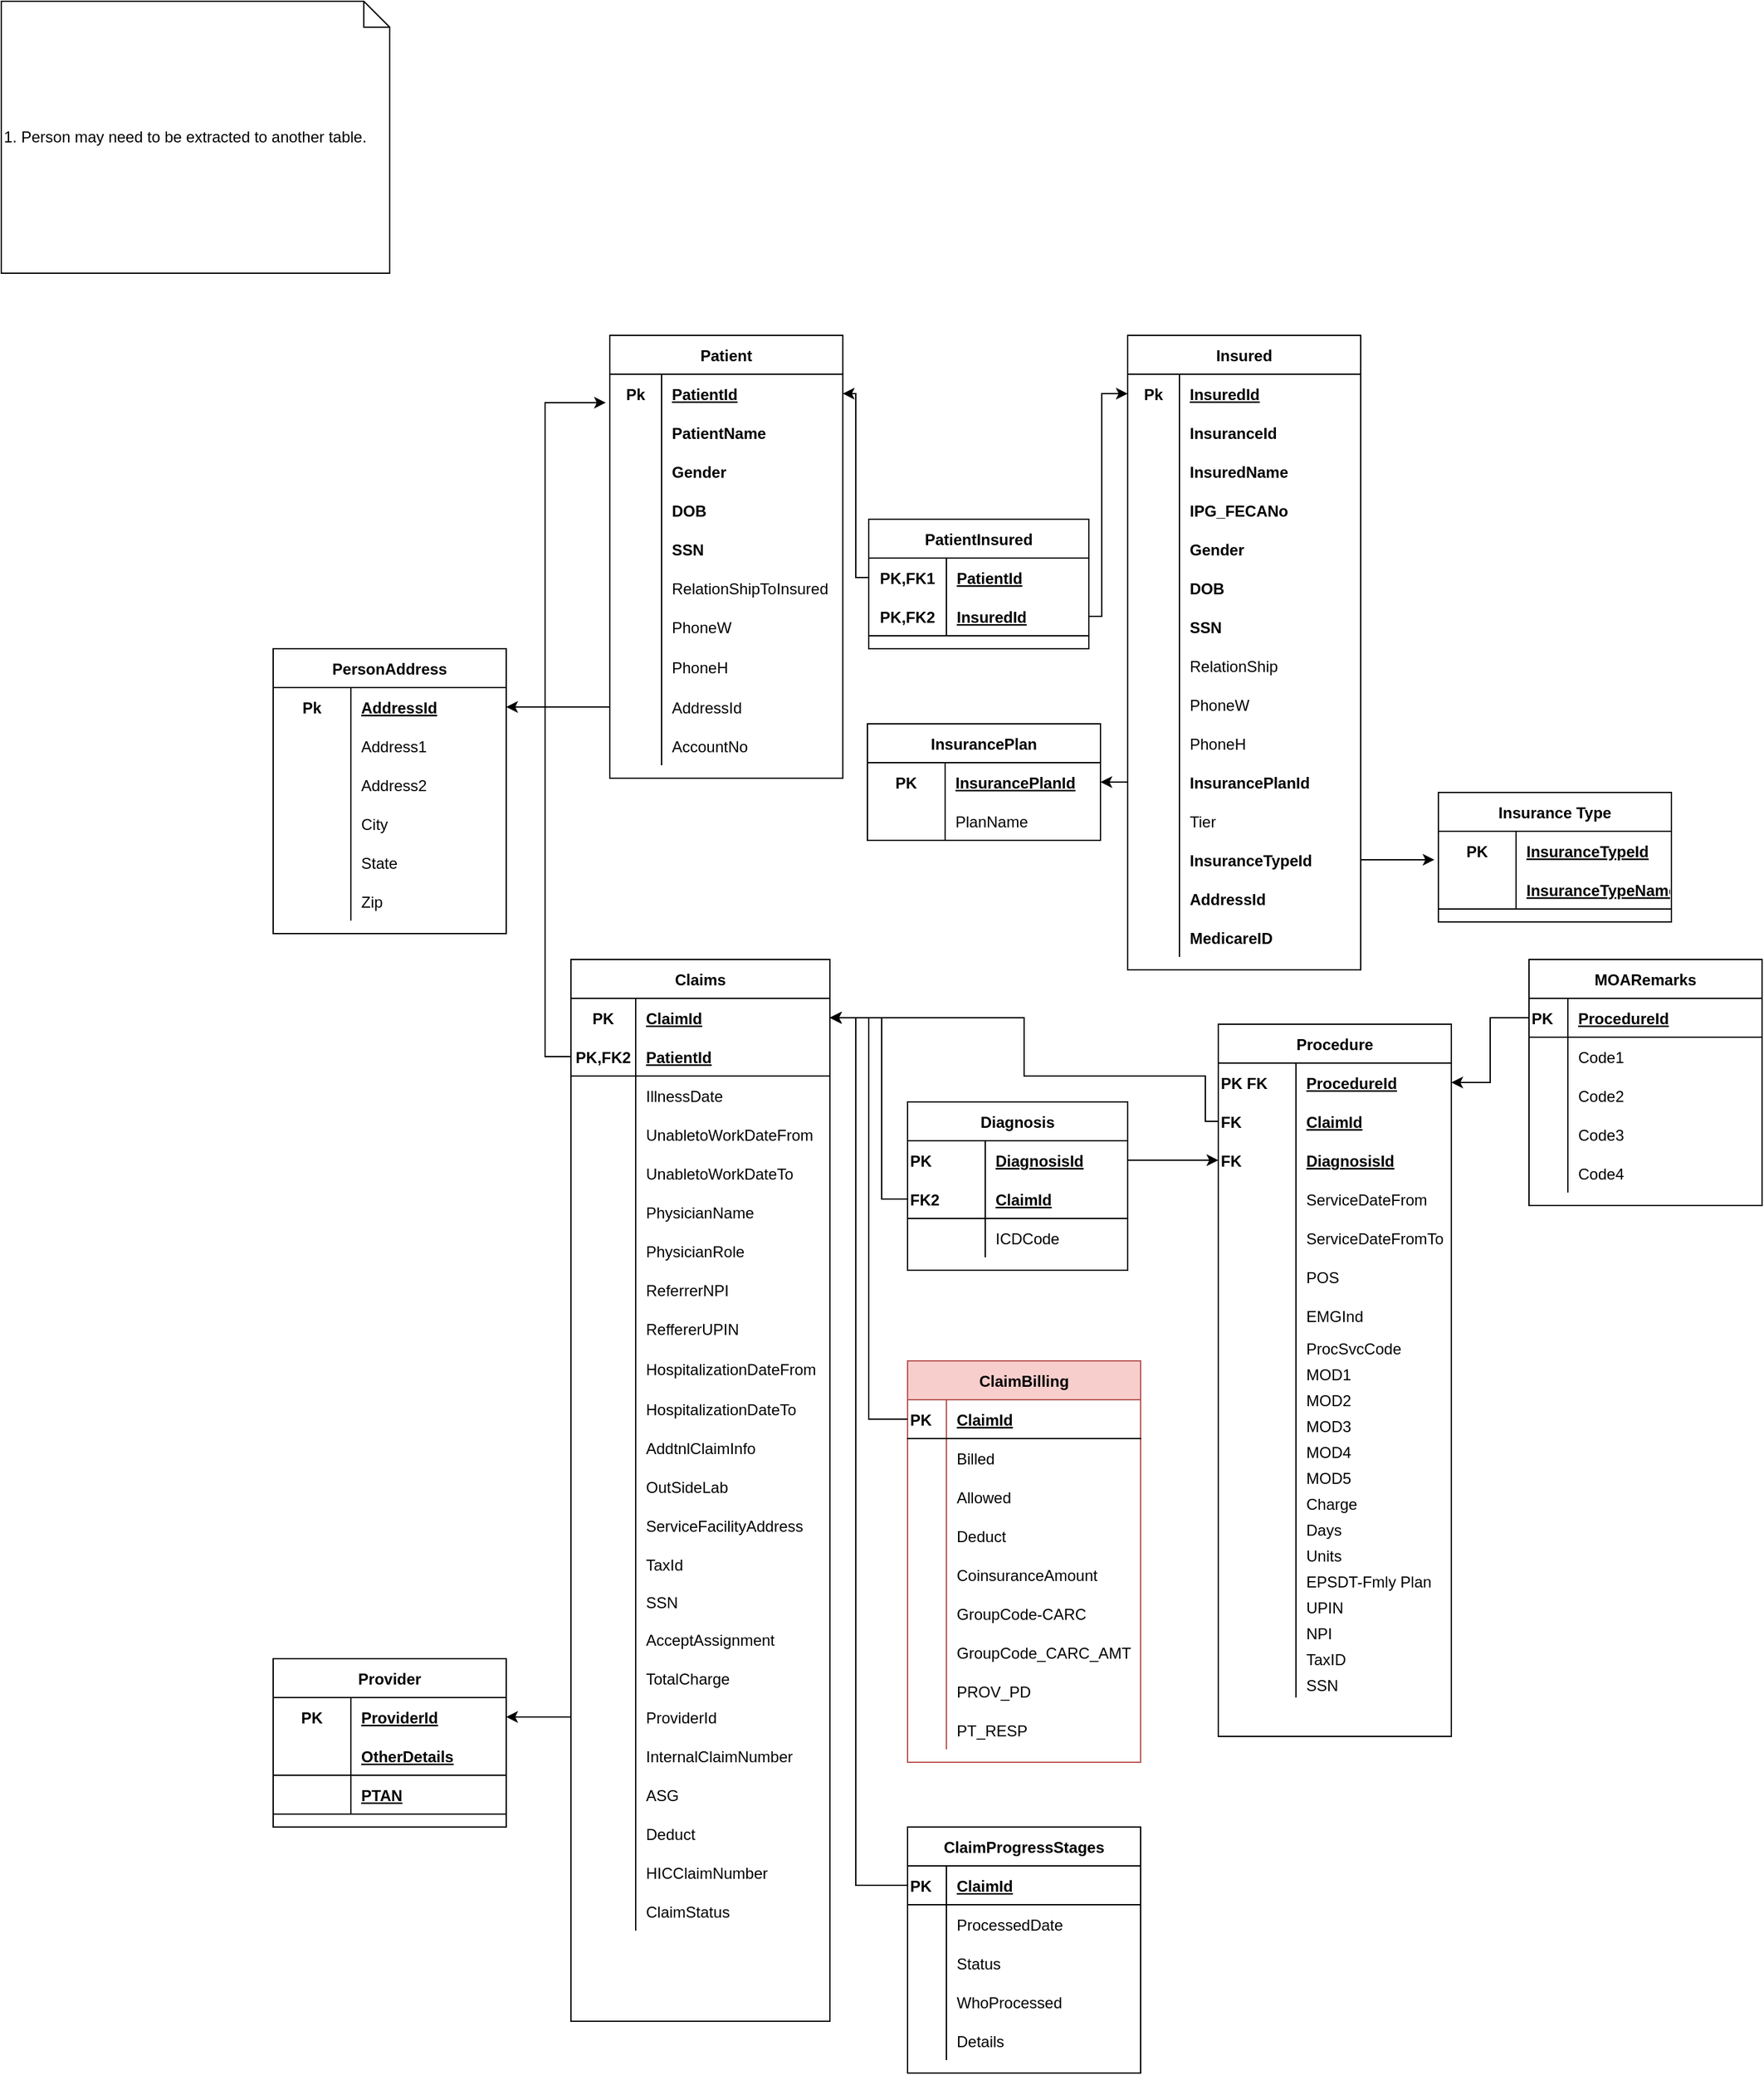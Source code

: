 <mxfile version="15.5.5" type="github">
  <diagram id="2S5cZz01v0r1ZScMrddh" name="Page-3">
    <mxGraphModel dx="2249" dy="772" grid="1" gridSize="10" guides="1" tooltips="1" connect="1" arrows="1" fold="1" page="1" pageScale="1" pageWidth="827" pageHeight="1169" math="0" shadow="0">
      <root>
        <mxCell id="BDAYG3h8obEUxNm0mH2b-0" />
        <mxCell id="BDAYG3h8obEUxNm0mH2b-1" parent="BDAYG3h8obEUxNm0mH2b-0" />
        <mxCell id="BDAYG3h8obEUxNm0mH2b-34" value="Patient" style="shape=table;startSize=30;container=1;collapsible=1;childLayout=tableLayout;fixedRows=1;rowLines=0;fontStyle=1;align=center;resizeLast=1;" vertex="1" parent="BDAYG3h8obEUxNm0mH2b-1">
          <mxGeometry x="-340" y="278" width="180" height="342" as="geometry" />
        </mxCell>
        <mxCell id="BDAYG3h8obEUxNm0mH2b-35" value="" style="shape=partialRectangle;collapsible=0;dropTarget=0;pointerEvents=0;fillColor=none;top=0;left=0;bottom=0;right=0;points=[[0,0.5],[1,0.5]];portConstraint=eastwest;" vertex="1" parent="BDAYG3h8obEUxNm0mH2b-34">
          <mxGeometry y="30" width="180" height="30" as="geometry" />
        </mxCell>
        <mxCell id="BDAYG3h8obEUxNm0mH2b-36" value="Pk" style="shape=partialRectangle;connectable=0;fillColor=none;top=0;left=0;bottom=0;right=0;fontStyle=1;overflow=hidden;" vertex="1" parent="BDAYG3h8obEUxNm0mH2b-35">
          <mxGeometry width="40" height="30" as="geometry">
            <mxRectangle width="40" height="30" as="alternateBounds" />
          </mxGeometry>
        </mxCell>
        <mxCell id="BDAYG3h8obEUxNm0mH2b-37" value="PatientId" style="shape=partialRectangle;connectable=0;fillColor=none;top=0;left=0;bottom=0;right=0;align=left;spacingLeft=6;fontStyle=5;overflow=hidden;" vertex="1" parent="BDAYG3h8obEUxNm0mH2b-35">
          <mxGeometry x="40" width="140" height="30" as="geometry">
            <mxRectangle width="140" height="30" as="alternateBounds" />
          </mxGeometry>
        </mxCell>
        <mxCell id="BDAYG3h8obEUxNm0mH2b-196" value="" style="shape=partialRectangle;collapsible=0;dropTarget=0;pointerEvents=0;fillColor=none;top=0;left=0;bottom=0;right=0;points=[[0,0.5],[1,0.5]];portConstraint=eastwest;" vertex="1" parent="BDAYG3h8obEUxNm0mH2b-34">
          <mxGeometry y="60" width="180" height="30" as="geometry" />
        </mxCell>
        <mxCell id="BDAYG3h8obEUxNm0mH2b-197" value="" style="shape=partialRectangle;connectable=0;fillColor=none;top=0;left=0;bottom=0;right=0;editable=1;overflow=hidden;" vertex="1" parent="BDAYG3h8obEUxNm0mH2b-196">
          <mxGeometry width="40" height="30" as="geometry">
            <mxRectangle width="40" height="30" as="alternateBounds" />
          </mxGeometry>
        </mxCell>
        <mxCell id="BDAYG3h8obEUxNm0mH2b-198" value="PatientName" style="shape=partialRectangle;connectable=0;fillColor=none;top=0;left=0;bottom=0;right=0;align=left;spacingLeft=6;overflow=hidden;fontStyle=1" vertex="1" parent="BDAYG3h8obEUxNm0mH2b-196">
          <mxGeometry x="40" width="140" height="30" as="geometry">
            <mxRectangle width="140" height="30" as="alternateBounds" />
          </mxGeometry>
        </mxCell>
        <mxCell id="BDAYG3h8obEUxNm0mH2b-41" value="" style="shape=partialRectangle;collapsible=0;dropTarget=0;pointerEvents=0;fillColor=none;top=0;left=0;bottom=0;right=0;points=[[0,0.5],[1,0.5]];portConstraint=eastwest;" vertex="1" parent="BDAYG3h8obEUxNm0mH2b-34">
          <mxGeometry y="90" width="180" height="30" as="geometry" />
        </mxCell>
        <mxCell id="BDAYG3h8obEUxNm0mH2b-42" value="" style="shape=partialRectangle;connectable=0;fillColor=none;top=0;left=0;bottom=0;right=0;editable=1;overflow=hidden;" vertex="1" parent="BDAYG3h8obEUxNm0mH2b-41">
          <mxGeometry width="40" height="30" as="geometry">
            <mxRectangle width="40" height="30" as="alternateBounds" />
          </mxGeometry>
        </mxCell>
        <mxCell id="BDAYG3h8obEUxNm0mH2b-43" value="Gender" style="shape=partialRectangle;connectable=0;fillColor=none;top=0;left=0;bottom=0;right=0;align=left;spacingLeft=6;overflow=hidden;fontStyle=1" vertex="1" parent="BDAYG3h8obEUxNm0mH2b-41">
          <mxGeometry x="40" width="140" height="30" as="geometry">
            <mxRectangle width="140" height="30" as="alternateBounds" />
          </mxGeometry>
        </mxCell>
        <mxCell id="BDAYG3h8obEUxNm0mH2b-44" value="" style="shape=partialRectangle;collapsible=0;dropTarget=0;pointerEvents=0;fillColor=none;top=0;left=0;bottom=0;right=0;points=[[0,0.5],[1,0.5]];portConstraint=eastwest;" vertex="1" parent="BDAYG3h8obEUxNm0mH2b-34">
          <mxGeometry y="120" width="180" height="30" as="geometry" />
        </mxCell>
        <mxCell id="BDAYG3h8obEUxNm0mH2b-45" value="" style="shape=partialRectangle;connectable=0;fillColor=none;top=0;left=0;bottom=0;right=0;editable=1;overflow=hidden;" vertex="1" parent="BDAYG3h8obEUxNm0mH2b-44">
          <mxGeometry width="40" height="30" as="geometry">
            <mxRectangle width="40" height="30" as="alternateBounds" />
          </mxGeometry>
        </mxCell>
        <mxCell id="BDAYG3h8obEUxNm0mH2b-46" value="DOB" style="shape=partialRectangle;connectable=0;fillColor=none;top=0;left=0;bottom=0;right=0;align=left;spacingLeft=6;overflow=hidden;fontStyle=1" vertex="1" parent="BDAYG3h8obEUxNm0mH2b-44">
          <mxGeometry x="40" width="140" height="30" as="geometry">
            <mxRectangle width="140" height="30" as="alternateBounds" />
          </mxGeometry>
        </mxCell>
        <mxCell id="BDAYG3h8obEUxNm0mH2b-102" value="" style="shape=partialRectangle;collapsible=0;dropTarget=0;pointerEvents=0;fillColor=none;top=0;left=0;bottom=0;right=0;points=[[0,0.5],[1,0.5]];portConstraint=eastwest;" vertex="1" parent="BDAYG3h8obEUxNm0mH2b-34">
          <mxGeometry y="150" width="180" height="30" as="geometry" />
        </mxCell>
        <mxCell id="BDAYG3h8obEUxNm0mH2b-103" value="" style="shape=partialRectangle;connectable=0;fillColor=none;top=0;left=0;bottom=0;right=0;editable=1;overflow=hidden;" vertex="1" parent="BDAYG3h8obEUxNm0mH2b-102">
          <mxGeometry width="40" height="30" as="geometry">
            <mxRectangle width="40" height="30" as="alternateBounds" />
          </mxGeometry>
        </mxCell>
        <mxCell id="BDAYG3h8obEUxNm0mH2b-104" value="SSN" style="shape=partialRectangle;connectable=0;fillColor=none;top=0;left=0;bottom=0;right=0;align=left;spacingLeft=6;overflow=hidden;fontStyle=1" vertex="1" parent="BDAYG3h8obEUxNm0mH2b-102">
          <mxGeometry x="40" width="140" height="30" as="geometry">
            <mxRectangle width="140" height="30" as="alternateBounds" />
          </mxGeometry>
        </mxCell>
        <mxCell id="BDAYG3h8obEUxNm0mH2b-121" value="" style="shape=partialRectangle;collapsible=0;dropTarget=0;pointerEvents=0;fillColor=none;top=0;left=0;bottom=0;right=0;points=[[0,0.5],[1,0.5]];portConstraint=eastwest;" vertex="1" parent="BDAYG3h8obEUxNm0mH2b-34">
          <mxGeometry y="180" width="180" height="30" as="geometry" />
        </mxCell>
        <mxCell id="BDAYG3h8obEUxNm0mH2b-122" value="" style="shape=partialRectangle;connectable=0;fillColor=none;top=0;left=0;bottom=0;right=0;editable=1;overflow=hidden;" vertex="1" parent="BDAYG3h8obEUxNm0mH2b-121">
          <mxGeometry width="40" height="30" as="geometry">
            <mxRectangle width="40" height="30" as="alternateBounds" />
          </mxGeometry>
        </mxCell>
        <mxCell id="BDAYG3h8obEUxNm0mH2b-123" value="RelationShipToInsured" style="shape=partialRectangle;connectable=0;fillColor=none;top=0;left=0;bottom=0;right=0;align=left;spacingLeft=6;overflow=hidden;" vertex="1" parent="BDAYG3h8obEUxNm0mH2b-121">
          <mxGeometry x="40" width="140" height="30" as="geometry">
            <mxRectangle width="140" height="30" as="alternateBounds" />
          </mxGeometry>
        </mxCell>
        <mxCell id="BDAYG3h8obEUxNm0mH2b-143" value="" style="shape=partialRectangle;collapsible=0;dropTarget=0;pointerEvents=0;fillColor=none;top=0;left=0;bottom=0;right=0;points=[[0,0.5],[1,0.5]];portConstraint=eastwest;" vertex="1" parent="BDAYG3h8obEUxNm0mH2b-34">
          <mxGeometry y="210" width="180" height="30" as="geometry" />
        </mxCell>
        <mxCell id="BDAYG3h8obEUxNm0mH2b-144" value="" style="shape=partialRectangle;connectable=0;fillColor=none;top=0;left=0;bottom=0;right=0;editable=1;overflow=hidden;" vertex="1" parent="BDAYG3h8obEUxNm0mH2b-143">
          <mxGeometry width="40" height="30" as="geometry">
            <mxRectangle width="40" height="30" as="alternateBounds" />
          </mxGeometry>
        </mxCell>
        <mxCell id="BDAYG3h8obEUxNm0mH2b-145" value="PhoneW" style="shape=partialRectangle;connectable=0;fillColor=none;top=0;left=0;bottom=0;right=0;align=left;spacingLeft=6;overflow=hidden;" vertex="1" parent="BDAYG3h8obEUxNm0mH2b-143">
          <mxGeometry x="40" width="140" height="30" as="geometry">
            <mxRectangle width="140" height="30" as="alternateBounds" />
          </mxGeometry>
        </mxCell>
        <mxCell id="BDAYG3h8obEUxNm0mH2b-146" value="" style="shape=partialRectangle;collapsible=0;dropTarget=0;pointerEvents=0;fillColor=none;top=0;left=0;bottom=0;right=0;points=[[0,0.5],[1,0.5]];portConstraint=eastwest;" vertex="1" parent="BDAYG3h8obEUxNm0mH2b-34">
          <mxGeometry y="240" width="180" height="32" as="geometry" />
        </mxCell>
        <mxCell id="BDAYG3h8obEUxNm0mH2b-147" value="" style="shape=partialRectangle;connectable=0;fillColor=none;top=0;left=0;bottom=0;right=0;editable=1;overflow=hidden;" vertex="1" parent="BDAYG3h8obEUxNm0mH2b-146">
          <mxGeometry width="40" height="32" as="geometry">
            <mxRectangle width="40" height="32" as="alternateBounds" />
          </mxGeometry>
        </mxCell>
        <mxCell id="BDAYG3h8obEUxNm0mH2b-148" value="PhoneH" style="shape=partialRectangle;connectable=0;fillColor=none;top=0;left=0;bottom=0;right=0;align=left;spacingLeft=6;overflow=hidden;" vertex="1" parent="BDAYG3h8obEUxNm0mH2b-146">
          <mxGeometry x="40" width="140" height="32" as="geometry">
            <mxRectangle width="140" height="32" as="alternateBounds" />
          </mxGeometry>
        </mxCell>
        <mxCell id="BDAYG3h8obEUxNm0mH2b-335" value="" style="shape=partialRectangle;collapsible=0;dropTarget=0;pointerEvents=0;fillColor=none;top=0;left=0;bottom=0;right=0;points=[[0,0.5],[1,0.5]];portConstraint=eastwest;" vertex="1" parent="BDAYG3h8obEUxNm0mH2b-34">
          <mxGeometry y="272" width="180" height="30" as="geometry" />
        </mxCell>
        <mxCell id="BDAYG3h8obEUxNm0mH2b-336" value="" style="shape=partialRectangle;connectable=0;fillColor=none;top=0;left=0;bottom=0;right=0;editable=1;overflow=hidden;" vertex="1" parent="BDAYG3h8obEUxNm0mH2b-335">
          <mxGeometry width="40" height="30" as="geometry">
            <mxRectangle width="40" height="30" as="alternateBounds" />
          </mxGeometry>
        </mxCell>
        <mxCell id="BDAYG3h8obEUxNm0mH2b-337" value="AddressId" style="shape=partialRectangle;connectable=0;fillColor=none;top=0;left=0;bottom=0;right=0;align=left;spacingLeft=6;overflow=hidden;" vertex="1" parent="BDAYG3h8obEUxNm0mH2b-335">
          <mxGeometry x="40" width="140" height="30" as="geometry">
            <mxRectangle width="140" height="30" as="alternateBounds" />
          </mxGeometry>
        </mxCell>
        <mxCell id="BDAYG3h8obEUxNm0mH2b-633" value="" style="shape=partialRectangle;collapsible=0;dropTarget=0;pointerEvents=0;fillColor=none;top=0;left=0;bottom=0;right=0;points=[[0,0.5],[1,0.5]];portConstraint=eastwest;" vertex="1" parent="BDAYG3h8obEUxNm0mH2b-34">
          <mxGeometry y="302" width="180" height="30" as="geometry" />
        </mxCell>
        <mxCell id="BDAYG3h8obEUxNm0mH2b-634" value="" style="shape=partialRectangle;connectable=0;fillColor=none;top=0;left=0;bottom=0;right=0;editable=1;overflow=hidden;" vertex="1" parent="BDAYG3h8obEUxNm0mH2b-633">
          <mxGeometry width="40" height="30" as="geometry">
            <mxRectangle width="40" height="30" as="alternateBounds" />
          </mxGeometry>
        </mxCell>
        <mxCell id="BDAYG3h8obEUxNm0mH2b-635" value="AccountNo" style="shape=partialRectangle;connectable=0;fillColor=none;top=0;left=0;bottom=0;right=0;align=left;spacingLeft=6;overflow=hidden;" vertex="1" parent="BDAYG3h8obEUxNm0mH2b-633">
          <mxGeometry x="40" width="140" height="30" as="geometry">
            <mxRectangle width="140" height="30" as="alternateBounds" />
          </mxGeometry>
        </mxCell>
        <mxCell id="BDAYG3h8obEUxNm0mH2b-47" value="Claims" style="shape=table;startSize=30;container=1;collapsible=1;childLayout=tableLayout;fixedRows=1;rowLines=0;fontStyle=1;align=center;resizeLast=1;" vertex="1" parent="BDAYG3h8obEUxNm0mH2b-1">
          <mxGeometry x="-370" y="760" width="200" height="820" as="geometry">
            <mxRectangle x="280" y="280" width="70" height="30" as="alternateBounds" />
          </mxGeometry>
        </mxCell>
        <mxCell id="BDAYG3h8obEUxNm0mH2b-48" value="" style="shape=partialRectangle;collapsible=0;dropTarget=0;pointerEvents=0;fillColor=none;top=0;left=0;bottom=0;right=0;points=[[0,0.5],[1,0.5]];portConstraint=eastwest;" vertex="1" parent="BDAYG3h8obEUxNm0mH2b-47">
          <mxGeometry y="30" width="200" height="30" as="geometry" />
        </mxCell>
        <mxCell id="BDAYG3h8obEUxNm0mH2b-49" value="PK" style="shape=partialRectangle;connectable=0;fillColor=none;top=0;left=0;bottom=0;right=0;fontStyle=1;overflow=hidden;" vertex="1" parent="BDAYG3h8obEUxNm0mH2b-48">
          <mxGeometry width="50" height="30" as="geometry">
            <mxRectangle width="50" height="30" as="alternateBounds" />
          </mxGeometry>
        </mxCell>
        <mxCell id="BDAYG3h8obEUxNm0mH2b-50" value="ClaimId" style="shape=partialRectangle;connectable=0;fillColor=none;top=0;left=0;bottom=0;right=0;align=left;spacingLeft=6;fontStyle=5;overflow=hidden;" vertex="1" parent="BDAYG3h8obEUxNm0mH2b-48">
          <mxGeometry x="50" width="150" height="30" as="geometry">
            <mxRectangle width="150" height="30" as="alternateBounds" />
          </mxGeometry>
        </mxCell>
        <mxCell id="BDAYG3h8obEUxNm0mH2b-51" value="" style="shape=partialRectangle;collapsible=0;dropTarget=0;pointerEvents=0;fillColor=none;top=0;left=0;bottom=1;right=0;points=[[0,0.5],[1,0.5]];portConstraint=eastwest;" vertex="1" parent="BDAYG3h8obEUxNm0mH2b-47">
          <mxGeometry y="60" width="200" height="30" as="geometry" />
        </mxCell>
        <mxCell id="BDAYG3h8obEUxNm0mH2b-52" value="PK,FK2" style="shape=partialRectangle;connectable=0;fillColor=none;top=0;left=0;bottom=0;right=0;fontStyle=1;overflow=hidden;" vertex="1" parent="BDAYG3h8obEUxNm0mH2b-51">
          <mxGeometry width="50" height="30" as="geometry">
            <mxRectangle width="50" height="30" as="alternateBounds" />
          </mxGeometry>
        </mxCell>
        <mxCell id="BDAYG3h8obEUxNm0mH2b-53" value="PatientId" style="shape=partialRectangle;connectable=0;fillColor=none;top=0;left=0;bottom=0;right=0;align=left;spacingLeft=6;fontStyle=5;overflow=hidden;" vertex="1" parent="BDAYG3h8obEUxNm0mH2b-51">
          <mxGeometry x="50" width="150" height="30" as="geometry">
            <mxRectangle width="150" height="30" as="alternateBounds" />
          </mxGeometry>
        </mxCell>
        <mxCell id="BDAYG3h8obEUxNm0mH2b-54" value="" style="shape=partialRectangle;collapsible=0;dropTarget=0;pointerEvents=0;fillColor=none;top=0;left=0;bottom=0;right=0;points=[[0,0.5],[1,0.5]];portConstraint=eastwest;" vertex="1" parent="BDAYG3h8obEUxNm0mH2b-47">
          <mxGeometry y="90" width="200" height="30" as="geometry" />
        </mxCell>
        <mxCell id="BDAYG3h8obEUxNm0mH2b-55" value="" style="shape=partialRectangle;connectable=0;fillColor=none;top=0;left=0;bottom=0;right=0;editable=1;overflow=hidden;" vertex="1" parent="BDAYG3h8obEUxNm0mH2b-54">
          <mxGeometry width="50" height="30" as="geometry">
            <mxRectangle width="50" height="30" as="alternateBounds" />
          </mxGeometry>
        </mxCell>
        <mxCell id="BDAYG3h8obEUxNm0mH2b-56" value="IllnessDate" style="shape=partialRectangle;connectable=0;fillColor=none;top=0;left=0;bottom=0;right=0;align=left;spacingLeft=6;overflow=hidden;" vertex="1" parent="BDAYG3h8obEUxNm0mH2b-54">
          <mxGeometry x="50" width="150" height="30" as="geometry">
            <mxRectangle width="150" height="30" as="alternateBounds" />
          </mxGeometry>
        </mxCell>
        <mxCell id="BDAYG3h8obEUxNm0mH2b-57" value="" style="shape=partialRectangle;collapsible=0;dropTarget=0;pointerEvents=0;fillColor=none;top=0;left=0;bottom=0;right=0;points=[[0,0.5],[1,0.5]];portConstraint=eastwest;" vertex="1" parent="BDAYG3h8obEUxNm0mH2b-47">
          <mxGeometry y="120" width="200" height="30" as="geometry" />
        </mxCell>
        <mxCell id="BDAYG3h8obEUxNm0mH2b-58" value="" style="shape=partialRectangle;connectable=0;fillColor=none;top=0;left=0;bottom=0;right=0;editable=1;overflow=hidden;" vertex="1" parent="BDAYG3h8obEUxNm0mH2b-57">
          <mxGeometry width="50" height="30" as="geometry">
            <mxRectangle width="50" height="30" as="alternateBounds" />
          </mxGeometry>
        </mxCell>
        <mxCell id="BDAYG3h8obEUxNm0mH2b-59" value="UnabletoWorkDateFrom" style="shape=partialRectangle;connectable=0;fillColor=none;top=0;left=0;bottom=0;right=0;align=left;spacingLeft=6;overflow=hidden;" vertex="1" parent="BDAYG3h8obEUxNm0mH2b-57">
          <mxGeometry x="50" width="150" height="30" as="geometry">
            <mxRectangle width="150" height="30" as="alternateBounds" />
          </mxGeometry>
        </mxCell>
        <mxCell id="BDAYG3h8obEUxNm0mH2b-367" value="" style="shape=partialRectangle;collapsible=0;dropTarget=0;pointerEvents=0;fillColor=none;top=0;left=0;bottom=0;right=0;points=[[0,0.5],[1,0.5]];portConstraint=eastwest;" vertex="1" parent="BDAYG3h8obEUxNm0mH2b-47">
          <mxGeometry y="150" width="200" height="30" as="geometry" />
        </mxCell>
        <mxCell id="BDAYG3h8obEUxNm0mH2b-368" value="" style="shape=partialRectangle;connectable=0;fillColor=none;top=0;left=0;bottom=0;right=0;editable=1;overflow=hidden;" vertex="1" parent="BDAYG3h8obEUxNm0mH2b-367">
          <mxGeometry width="50" height="30" as="geometry">
            <mxRectangle width="50" height="30" as="alternateBounds" />
          </mxGeometry>
        </mxCell>
        <mxCell id="BDAYG3h8obEUxNm0mH2b-369" value="UnabletoWorkDateTo" style="shape=partialRectangle;connectable=0;fillColor=none;top=0;left=0;bottom=0;right=0;align=left;spacingLeft=6;overflow=hidden;" vertex="1" parent="BDAYG3h8obEUxNm0mH2b-367">
          <mxGeometry x="50" width="150" height="30" as="geometry">
            <mxRectangle width="150" height="30" as="alternateBounds" />
          </mxGeometry>
        </mxCell>
        <mxCell id="BDAYG3h8obEUxNm0mH2b-364" value="" style="shape=partialRectangle;collapsible=0;dropTarget=0;pointerEvents=0;fillColor=none;top=0;left=0;bottom=0;right=0;points=[[0,0.5],[1,0.5]];portConstraint=eastwest;" vertex="1" parent="BDAYG3h8obEUxNm0mH2b-47">
          <mxGeometry y="180" width="200" height="30" as="geometry" />
        </mxCell>
        <mxCell id="BDAYG3h8obEUxNm0mH2b-365" value="" style="shape=partialRectangle;connectable=0;fillColor=none;top=0;left=0;bottom=0;right=0;editable=1;overflow=hidden;" vertex="1" parent="BDAYG3h8obEUxNm0mH2b-364">
          <mxGeometry width="50" height="30" as="geometry">
            <mxRectangle width="50" height="30" as="alternateBounds" />
          </mxGeometry>
        </mxCell>
        <mxCell id="BDAYG3h8obEUxNm0mH2b-366" value="PhysicianName" style="shape=partialRectangle;connectable=0;fillColor=none;top=0;left=0;bottom=0;right=0;align=left;spacingLeft=6;overflow=hidden;" vertex="1" parent="BDAYG3h8obEUxNm0mH2b-364">
          <mxGeometry x="50" width="150" height="30" as="geometry">
            <mxRectangle width="150" height="30" as="alternateBounds" />
          </mxGeometry>
        </mxCell>
        <mxCell id="BDAYG3h8obEUxNm0mH2b-370" value="" style="shape=partialRectangle;collapsible=0;dropTarget=0;pointerEvents=0;fillColor=none;top=0;left=0;bottom=0;right=0;points=[[0,0.5],[1,0.5]];portConstraint=eastwest;" vertex="1" parent="BDAYG3h8obEUxNm0mH2b-47">
          <mxGeometry y="210" width="200" height="30" as="geometry" />
        </mxCell>
        <mxCell id="BDAYG3h8obEUxNm0mH2b-371" value="" style="shape=partialRectangle;connectable=0;fillColor=none;top=0;left=0;bottom=0;right=0;editable=1;overflow=hidden;" vertex="1" parent="BDAYG3h8obEUxNm0mH2b-370">
          <mxGeometry width="50" height="30" as="geometry">
            <mxRectangle width="50" height="30" as="alternateBounds" />
          </mxGeometry>
        </mxCell>
        <mxCell id="BDAYG3h8obEUxNm0mH2b-372" value="PhysicianRole" style="shape=partialRectangle;connectable=0;fillColor=none;top=0;left=0;bottom=0;right=0;align=left;spacingLeft=6;overflow=hidden;" vertex="1" parent="BDAYG3h8obEUxNm0mH2b-370">
          <mxGeometry x="50" width="150" height="30" as="geometry">
            <mxRectangle width="150" height="30" as="alternateBounds" />
          </mxGeometry>
        </mxCell>
        <mxCell id="BDAYG3h8obEUxNm0mH2b-373" value="" style="shape=partialRectangle;collapsible=0;dropTarget=0;pointerEvents=0;fillColor=none;top=0;left=0;bottom=0;right=0;points=[[0,0.5],[1,0.5]];portConstraint=eastwest;" vertex="1" parent="BDAYG3h8obEUxNm0mH2b-47">
          <mxGeometry y="240" width="200" height="30" as="geometry" />
        </mxCell>
        <mxCell id="BDAYG3h8obEUxNm0mH2b-374" value="" style="shape=partialRectangle;connectable=0;fillColor=none;top=0;left=0;bottom=0;right=0;editable=1;overflow=hidden;" vertex="1" parent="BDAYG3h8obEUxNm0mH2b-373">
          <mxGeometry width="50" height="30" as="geometry">
            <mxRectangle width="50" height="30" as="alternateBounds" />
          </mxGeometry>
        </mxCell>
        <mxCell id="BDAYG3h8obEUxNm0mH2b-375" value="ReferrerNPI" style="shape=partialRectangle;connectable=0;fillColor=none;top=0;left=0;bottom=0;right=0;align=left;spacingLeft=6;overflow=hidden;" vertex="1" parent="BDAYG3h8obEUxNm0mH2b-373">
          <mxGeometry x="50" width="150" height="30" as="geometry">
            <mxRectangle width="150" height="30" as="alternateBounds" />
          </mxGeometry>
        </mxCell>
        <mxCell id="BDAYG3h8obEUxNm0mH2b-385" value="" style="shape=partialRectangle;collapsible=0;dropTarget=0;pointerEvents=0;fillColor=none;top=0;left=0;bottom=0;right=0;points=[[0,0.5],[1,0.5]];portConstraint=eastwest;" vertex="1" parent="BDAYG3h8obEUxNm0mH2b-47">
          <mxGeometry y="270" width="200" height="30" as="geometry" />
        </mxCell>
        <mxCell id="BDAYG3h8obEUxNm0mH2b-386" value="" style="shape=partialRectangle;connectable=0;fillColor=none;top=0;left=0;bottom=0;right=0;editable=1;overflow=hidden;" vertex="1" parent="BDAYG3h8obEUxNm0mH2b-385">
          <mxGeometry width="50" height="30" as="geometry">
            <mxRectangle width="50" height="30" as="alternateBounds" />
          </mxGeometry>
        </mxCell>
        <mxCell id="BDAYG3h8obEUxNm0mH2b-387" value="ReffererUPIN" style="shape=partialRectangle;connectable=0;fillColor=none;top=0;left=0;bottom=0;right=0;align=left;spacingLeft=6;overflow=hidden;" vertex="1" parent="BDAYG3h8obEUxNm0mH2b-385">
          <mxGeometry x="50" width="150" height="30" as="geometry">
            <mxRectangle width="150" height="30" as="alternateBounds" />
          </mxGeometry>
        </mxCell>
        <mxCell id="BDAYG3h8obEUxNm0mH2b-376" value="" style="shape=partialRectangle;collapsible=0;dropTarget=0;pointerEvents=0;fillColor=none;top=0;left=0;bottom=0;right=0;points=[[0,0.5],[1,0.5]];portConstraint=eastwest;" vertex="1" parent="BDAYG3h8obEUxNm0mH2b-47">
          <mxGeometry y="300" width="200" height="32" as="geometry" />
        </mxCell>
        <mxCell id="BDAYG3h8obEUxNm0mH2b-377" value="" style="shape=partialRectangle;connectable=0;fillColor=none;top=0;left=0;bottom=0;right=0;editable=1;overflow=hidden;" vertex="1" parent="BDAYG3h8obEUxNm0mH2b-376">
          <mxGeometry width="50" height="32" as="geometry">
            <mxRectangle width="50" height="32" as="alternateBounds" />
          </mxGeometry>
        </mxCell>
        <mxCell id="BDAYG3h8obEUxNm0mH2b-378" value="HospitalizationDateFrom" style="shape=partialRectangle;connectable=0;fillColor=none;top=0;left=0;bottom=0;right=0;align=left;spacingLeft=6;overflow=hidden;" vertex="1" parent="BDAYG3h8obEUxNm0mH2b-376">
          <mxGeometry x="50" width="150" height="32" as="geometry">
            <mxRectangle width="150" height="32" as="alternateBounds" />
          </mxGeometry>
        </mxCell>
        <mxCell id="BDAYG3h8obEUxNm0mH2b-379" value="" style="shape=partialRectangle;collapsible=0;dropTarget=0;pointerEvents=0;fillColor=none;top=0;left=0;bottom=0;right=0;points=[[0,0.5],[1,0.5]];portConstraint=eastwest;" vertex="1" parent="BDAYG3h8obEUxNm0mH2b-47">
          <mxGeometry y="332" width="200" height="30" as="geometry" />
        </mxCell>
        <mxCell id="BDAYG3h8obEUxNm0mH2b-380" value="" style="shape=partialRectangle;connectable=0;fillColor=none;top=0;left=0;bottom=0;right=0;editable=1;overflow=hidden;" vertex="1" parent="BDAYG3h8obEUxNm0mH2b-379">
          <mxGeometry width="50" height="30" as="geometry">
            <mxRectangle width="50" height="30" as="alternateBounds" />
          </mxGeometry>
        </mxCell>
        <mxCell id="BDAYG3h8obEUxNm0mH2b-381" value="HospitalizationDateTo" style="shape=partialRectangle;connectable=0;fillColor=none;top=0;left=0;bottom=0;right=0;align=left;spacingLeft=6;overflow=hidden;" vertex="1" parent="BDAYG3h8obEUxNm0mH2b-379">
          <mxGeometry x="50" width="150" height="30" as="geometry">
            <mxRectangle width="150" height="30" as="alternateBounds" />
          </mxGeometry>
        </mxCell>
        <mxCell id="BDAYG3h8obEUxNm0mH2b-382" value="" style="shape=partialRectangle;collapsible=0;dropTarget=0;pointerEvents=0;fillColor=none;top=0;left=0;bottom=0;right=0;points=[[0,0.5],[1,0.5]];portConstraint=eastwest;" vertex="1" parent="BDAYG3h8obEUxNm0mH2b-47">
          <mxGeometry y="362" width="200" height="30" as="geometry" />
        </mxCell>
        <mxCell id="BDAYG3h8obEUxNm0mH2b-383" value="" style="shape=partialRectangle;connectable=0;fillColor=none;top=0;left=0;bottom=0;right=0;editable=1;overflow=hidden;" vertex="1" parent="BDAYG3h8obEUxNm0mH2b-382">
          <mxGeometry width="50" height="30" as="geometry">
            <mxRectangle width="50" height="30" as="alternateBounds" />
          </mxGeometry>
        </mxCell>
        <mxCell id="BDAYG3h8obEUxNm0mH2b-384" value="AddtnlClaimInfo" style="shape=partialRectangle;connectable=0;fillColor=none;top=0;left=0;bottom=0;right=0;align=left;spacingLeft=6;overflow=hidden;" vertex="1" parent="BDAYG3h8obEUxNm0mH2b-382">
          <mxGeometry x="50" width="150" height="30" as="geometry">
            <mxRectangle width="150" height="30" as="alternateBounds" />
          </mxGeometry>
        </mxCell>
        <mxCell id="BDAYG3h8obEUxNm0mH2b-388" value="" style="shape=partialRectangle;collapsible=0;dropTarget=0;pointerEvents=0;fillColor=none;top=0;left=0;bottom=0;right=0;points=[[0,0.5],[1,0.5]];portConstraint=eastwest;" vertex="1" parent="BDAYG3h8obEUxNm0mH2b-47">
          <mxGeometry y="392" width="200" height="30" as="geometry" />
        </mxCell>
        <mxCell id="BDAYG3h8obEUxNm0mH2b-389" value="" style="shape=partialRectangle;connectable=0;fillColor=none;top=0;left=0;bottom=0;right=0;editable=1;overflow=hidden;" vertex="1" parent="BDAYG3h8obEUxNm0mH2b-388">
          <mxGeometry width="50" height="30" as="geometry">
            <mxRectangle width="50" height="30" as="alternateBounds" />
          </mxGeometry>
        </mxCell>
        <mxCell id="BDAYG3h8obEUxNm0mH2b-390" value="OutSideLab" style="shape=partialRectangle;connectable=0;fillColor=none;top=0;left=0;bottom=0;right=0;align=left;spacingLeft=6;overflow=hidden;" vertex="1" parent="BDAYG3h8obEUxNm0mH2b-388">
          <mxGeometry x="50" width="150" height="30" as="geometry">
            <mxRectangle width="150" height="30" as="alternateBounds" />
          </mxGeometry>
        </mxCell>
        <mxCell id="BDAYG3h8obEUxNm0mH2b-391" value="" style="shape=partialRectangle;collapsible=0;dropTarget=0;pointerEvents=0;fillColor=none;top=0;left=0;bottom=0;right=0;points=[[0,0.5],[1,0.5]];portConstraint=eastwest;" vertex="1" parent="BDAYG3h8obEUxNm0mH2b-47">
          <mxGeometry y="422" width="200" height="30" as="geometry" />
        </mxCell>
        <mxCell id="BDAYG3h8obEUxNm0mH2b-392" value="" style="shape=partialRectangle;connectable=0;fillColor=none;top=0;left=0;bottom=0;right=0;editable=1;overflow=hidden;" vertex="1" parent="BDAYG3h8obEUxNm0mH2b-391">
          <mxGeometry width="50" height="30" as="geometry">
            <mxRectangle width="50" height="30" as="alternateBounds" />
          </mxGeometry>
        </mxCell>
        <mxCell id="BDAYG3h8obEUxNm0mH2b-393" value="ServiceFacilityAddress" style="shape=partialRectangle;connectable=0;fillColor=none;top=0;left=0;bottom=0;right=0;align=left;spacingLeft=6;overflow=hidden;" vertex="1" parent="BDAYG3h8obEUxNm0mH2b-391">
          <mxGeometry x="50" width="150" height="30" as="geometry">
            <mxRectangle width="150" height="30" as="alternateBounds" />
          </mxGeometry>
        </mxCell>
        <mxCell id="BDAYG3h8obEUxNm0mH2b-394" value="" style="shape=partialRectangle;collapsible=0;dropTarget=0;pointerEvents=0;fillColor=none;top=0;left=0;bottom=0;right=0;points=[[0,0.5],[1,0.5]];portConstraint=eastwest;" vertex="1" parent="BDAYG3h8obEUxNm0mH2b-47">
          <mxGeometry y="452" width="200" height="30" as="geometry" />
        </mxCell>
        <mxCell id="BDAYG3h8obEUxNm0mH2b-395" value="" style="shape=partialRectangle;connectable=0;fillColor=none;top=0;left=0;bottom=0;right=0;editable=1;overflow=hidden;" vertex="1" parent="BDAYG3h8obEUxNm0mH2b-394">
          <mxGeometry width="50" height="30" as="geometry">
            <mxRectangle width="50" height="30" as="alternateBounds" />
          </mxGeometry>
        </mxCell>
        <mxCell id="BDAYG3h8obEUxNm0mH2b-396" value="TaxId" style="shape=partialRectangle;connectable=0;fillColor=none;top=0;left=0;bottom=0;right=0;align=left;spacingLeft=6;overflow=hidden;" vertex="1" parent="BDAYG3h8obEUxNm0mH2b-394">
          <mxGeometry x="50" width="150" height="30" as="geometry">
            <mxRectangle width="150" height="30" as="alternateBounds" />
          </mxGeometry>
        </mxCell>
        <mxCell id="BDAYG3h8obEUxNm0mH2b-627" value="" style="shape=partialRectangle;collapsible=0;dropTarget=0;pointerEvents=0;fillColor=none;top=0;left=0;bottom=0;right=0;points=[[0,0.5],[1,0.5]];portConstraint=eastwest;" vertex="1" parent="BDAYG3h8obEUxNm0mH2b-47">
          <mxGeometry y="482" width="200" height="28" as="geometry" />
        </mxCell>
        <mxCell id="BDAYG3h8obEUxNm0mH2b-628" value="" style="shape=partialRectangle;connectable=0;fillColor=none;top=0;left=0;bottom=0;right=0;editable=1;overflow=hidden;" vertex="1" parent="BDAYG3h8obEUxNm0mH2b-627">
          <mxGeometry width="50" height="28" as="geometry">
            <mxRectangle width="50" height="28" as="alternateBounds" />
          </mxGeometry>
        </mxCell>
        <mxCell id="BDAYG3h8obEUxNm0mH2b-629" value="SSN" style="shape=partialRectangle;connectable=0;fillColor=none;top=0;left=0;bottom=0;right=0;align=left;spacingLeft=6;overflow=hidden;" vertex="1" parent="BDAYG3h8obEUxNm0mH2b-627">
          <mxGeometry x="50" width="150" height="28" as="geometry">
            <mxRectangle width="150" height="28" as="alternateBounds" />
          </mxGeometry>
        </mxCell>
        <mxCell id="BDAYG3h8obEUxNm0mH2b-630" value="" style="shape=partialRectangle;collapsible=0;dropTarget=0;pointerEvents=0;fillColor=none;top=0;left=0;bottom=0;right=0;points=[[0,0.5],[1,0.5]];portConstraint=eastwest;" vertex="1" parent="BDAYG3h8obEUxNm0mH2b-47">
          <mxGeometry y="510" width="200" height="30" as="geometry" />
        </mxCell>
        <mxCell id="BDAYG3h8obEUxNm0mH2b-631" value="" style="shape=partialRectangle;connectable=0;fillColor=none;top=0;left=0;bottom=0;right=0;editable=1;overflow=hidden;" vertex="1" parent="BDAYG3h8obEUxNm0mH2b-630">
          <mxGeometry width="50" height="30" as="geometry">
            <mxRectangle width="50" height="30" as="alternateBounds" />
          </mxGeometry>
        </mxCell>
        <mxCell id="BDAYG3h8obEUxNm0mH2b-632" value="AcceptAssignment" style="shape=partialRectangle;connectable=0;fillColor=none;top=0;left=0;bottom=0;right=0;align=left;spacingLeft=6;overflow=hidden;" vertex="1" parent="BDAYG3h8obEUxNm0mH2b-630">
          <mxGeometry x="50" width="150" height="30" as="geometry">
            <mxRectangle width="150" height="30" as="alternateBounds" />
          </mxGeometry>
        </mxCell>
        <mxCell id="BDAYG3h8obEUxNm0mH2b-636" value="" style="shape=partialRectangle;collapsible=0;dropTarget=0;pointerEvents=0;fillColor=none;top=0;left=0;bottom=0;right=0;points=[[0,0.5],[1,0.5]];portConstraint=eastwest;" vertex="1" parent="BDAYG3h8obEUxNm0mH2b-47">
          <mxGeometry y="540" width="200" height="30" as="geometry" />
        </mxCell>
        <mxCell id="BDAYG3h8obEUxNm0mH2b-637" value="" style="shape=partialRectangle;connectable=0;fillColor=none;top=0;left=0;bottom=0;right=0;editable=1;overflow=hidden;" vertex="1" parent="BDAYG3h8obEUxNm0mH2b-636">
          <mxGeometry width="50" height="30" as="geometry">
            <mxRectangle width="50" height="30" as="alternateBounds" />
          </mxGeometry>
        </mxCell>
        <mxCell id="BDAYG3h8obEUxNm0mH2b-638" value="TotalCharge" style="shape=partialRectangle;connectable=0;fillColor=none;top=0;left=0;bottom=0;right=0;align=left;spacingLeft=6;overflow=hidden;" vertex="1" parent="BDAYG3h8obEUxNm0mH2b-636">
          <mxGeometry x="50" width="150" height="30" as="geometry">
            <mxRectangle width="150" height="30" as="alternateBounds" />
          </mxGeometry>
        </mxCell>
        <mxCell id="BDAYG3h8obEUxNm0mH2b-639" value="" style="shape=partialRectangle;collapsible=0;dropTarget=0;pointerEvents=0;fillColor=none;top=0;left=0;bottom=0;right=0;points=[[0,0.5],[1,0.5]];portConstraint=eastwest;" vertex="1" parent="BDAYG3h8obEUxNm0mH2b-47">
          <mxGeometry y="570" width="200" height="30" as="geometry" />
        </mxCell>
        <mxCell id="BDAYG3h8obEUxNm0mH2b-640" value="" style="shape=partialRectangle;connectable=0;fillColor=none;top=0;left=0;bottom=0;right=0;editable=1;overflow=hidden;" vertex="1" parent="BDAYG3h8obEUxNm0mH2b-639">
          <mxGeometry width="50" height="30" as="geometry">
            <mxRectangle width="50" height="30" as="alternateBounds" />
          </mxGeometry>
        </mxCell>
        <mxCell id="BDAYG3h8obEUxNm0mH2b-641" value="ProviderId" style="shape=partialRectangle;connectable=0;fillColor=none;top=0;left=0;bottom=0;right=0;align=left;spacingLeft=6;overflow=hidden;" vertex="1" parent="BDAYG3h8obEUxNm0mH2b-639">
          <mxGeometry x="50" width="150" height="30" as="geometry">
            <mxRectangle width="150" height="30" as="alternateBounds" />
          </mxGeometry>
        </mxCell>
        <mxCell id="BDAYG3h8obEUxNm0mH2b-642" value="" style="shape=partialRectangle;collapsible=0;dropTarget=0;pointerEvents=0;fillColor=none;top=0;left=0;bottom=0;right=0;points=[[0,0.5],[1,0.5]];portConstraint=eastwest;" vertex="1" parent="BDAYG3h8obEUxNm0mH2b-47">
          <mxGeometry y="600" width="200" height="30" as="geometry" />
        </mxCell>
        <mxCell id="BDAYG3h8obEUxNm0mH2b-643" value="" style="shape=partialRectangle;connectable=0;fillColor=none;top=0;left=0;bottom=0;right=0;editable=1;overflow=hidden;" vertex="1" parent="BDAYG3h8obEUxNm0mH2b-642">
          <mxGeometry width="50" height="30" as="geometry">
            <mxRectangle width="50" height="30" as="alternateBounds" />
          </mxGeometry>
        </mxCell>
        <mxCell id="BDAYG3h8obEUxNm0mH2b-644" value="InternalClaimNumber" style="shape=partialRectangle;connectable=0;fillColor=none;top=0;left=0;bottom=0;right=0;align=left;spacingLeft=6;overflow=hidden;" vertex="1" parent="BDAYG3h8obEUxNm0mH2b-642">
          <mxGeometry x="50" width="150" height="30" as="geometry">
            <mxRectangle width="150" height="30" as="alternateBounds" />
          </mxGeometry>
        </mxCell>
        <mxCell id="SazLJ2gmDjjA0yTF7iYz-62" value="" style="shape=partialRectangle;collapsible=0;dropTarget=0;pointerEvents=0;fillColor=none;top=0;left=0;bottom=0;right=0;points=[[0,0.5],[1,0.5]];portConstraint=eastwest;" vertex="1" parent="BDAYG3h8obEUxNm0mH2b-47">
          <mxGeometry y="630" width="200" height="30" as="geometry" />
        </mxCell>
        <mxCell id="SazLJ2gmDjjA0yTF7iYz-63" value="" style="shape=partialRectangle;connectable=0;fillColor=none;top=0;left=0;bottom=0;right=0;editable=1;overflow=hidden;" vertex="1" parent="SazLJ2gmDjjA0yTF7iYz-62">
          <mxGeometry width="50" height="30" as="geometry">
            <mxRectangle width="50" height="30" as="alternateBounds" />
          </mxGeometry>
        </mxCell>
        <mxCell id="SazLJ2gmDjjA0yTF7iYz-64" value="ASG" style="shape=partialRectangle;connectable=0;fillColor=none;top=0;left=0;bottom=0;right=0;align=left;spacingLeft=6;overflow=hidden;" vertex="1" parent="SazLJ2gmDjjA0yTF7iYz-62">
          <mxGeometry x="50" width="150" height="30" as="geometry">
            <mxRectangle width="150" height="30" as="alternateBounds" />
          </mxGeometry>
        </mxCell>
        <mxCell id="SazLJ2gmDjjA0yTF7iYz-65" value="" style="shape=partialRectangle;collapsible=0;dropTarget=0;pointerEvents=0;fillColor=none;top=0;left=0;bottom=0;right=0;points=[[0,0.5],[1,0.5]];portConstraint=eastwest;" vertex="1" parent="BDAYG3h8obEUxNm0mH2b-47">
          <mxGeometry y="660" width="200" height="30" as="geometry" />
        </mxCell>
        <mxCell id="SazLJ2gmDjjA0yTF7iYz-66" value="" style="shape=partialRectangle;connectable=0;fillColor=none;top=0;left=0;bottom=0;right=0;editable=1;overflow=hidden;" vertex="1" parent="SazLJ2gmDjjA0yTF7iYz-65">
          <mxGeometry width="50" height="30" as="geometry">
            <mxRectangle width="50" height="30" as="alternateBounds" />
          </mxGeometry>
        </mxCell>
        <mxCell id="SazLJ2gmDjjA0yTF7iYz-67" value="Deduct" style="shape=partialRectangle;connectable=0;fillColor=none;top=0;left=0;bottom=0;right=0;align=left;spacingLeft=6;overflow=hidden;" vertex="1" parent="SazLJ2gmDjjA0yTF7iYz-65">
          <mxGeometry x="50" width="150" height="30" as="geometry">
            <mxRectangle width="150" height="30" as="alternateBounds" />
          </mxGeometry>
        </mxCell>
        <mxCell id="SazLJ2gmDjjA0yTF7iYz-68" value="" style="shape=partialRectangle;collapsible=0;dropTarget=0;pointerEvents=0;fillColor=none;top=0;left=0;bottom=0;right=0;points=[[0,0.5],[1,0.5]];portConstraint=eastwest;" vertex="1" parent="BDAYG3h8obEUxNm0mH2b-47">
          <mxGeometry y="690" width="200" height="30" as="geometry" />
        </mxCell>
        <mxCell id="SazLJ2gmDjjA0yTF7iYz-69" value="" style="shape=partialRectangle;connectable=0;fillColor=none;top=0;left=0;bottom=0;right=0;editable=1;overflow=hidden;" vertex="1" parent="SazLJ2gmDjjA0yTF7iYz-68">
          <mxGeometry width="50" height="30" as="geometry">
            <mxRectangle width="50" height="30" as="alternateBounds" />
          </mxGeometry>
        </mxCell>
        <mxCell id="SazLJ2gmDjjA0yTF7iYz-70" value="HICClaimNumber" style="shape=partialRectangle;connectable=0;fillColor=none;top=0;left=0;bottom=0;right=0;align=left;spacingLeft=6;overflow=hidden;" vertex="1" parent="SazLJ2gmDjjA0yTF7iYz-68">
          <mxGeometry x="50" width="150" height="30" as="geometry">
            <mxRectangle width="150" height="30" as="alternateBounds" />
          </mxGeometry>
        </mxCell>
        <mxCell id="SazLJ2gmDjjA0yTF7iYz-71" value="" style="shape=partialRectangle;collapsible=0;dropTarget=0;pointerEvents=0;fillColor=none;top=0;left=0;bottom=0;right=0;points=[[0,0.5],[1,0.5]];portConstraint=eastwest;" vertex="1" parent="BDAYG3h8obEUxNm0mH2b-47">
          <mxGeometry y="720" width="200" height="30" as="geometry" />
        </mxCell>
        <mxCell id="SazLJ2gmDjjA0yTF7iYz-72" value="" style="shape=partialRectangle;connectable=0;fillColor=none;top=0;left=0;bottom=0;right=0;editable=1;overflow=hidden;" vertex="1" parent="SazLJ2gmDjjA0yTF7iYz-71">
          <mxGeometry width="50" height="30" as="geometry">
            <mxRectangle width="50" height="30" as="alternateBounds" />
          </mxGeometry>
        </mxCell>
        <mxCell id="SazLJ2gmDjjA0yTF7iYz-73" value="ClaimStatus" style="shape=partialRectangle;connectable=0;fillColor=none;top=0;left=0;bottom=0;right=0;align=left;spacingLeft=6;overflow=hidden;" vertex="1" parent="SazLJ2gmDjjA0yTF7iYz-71">
          <mxGeometry x="50" width="150" height="30" as="geometry">
            <mxRectangle width="150" height="30" as="alternateBounds" />
          </mxGeometry>
        </mxCell>
        <mxCell id="BDAYG3h8obEUxNm0mH2b-60" value="Insurance Type" style="shape=table;startSize=30;container=1;collapsible=1;childLayout=tableLayout;fixedRows=1;rowLines=0;fontStyle=1;align=center;resizeLast=1;" vertex="1" parent="BDAYG3h8obEUxNm0mH2b-1">
          <mxGeometry x="300" y="631" width="180" height="100" as="geometry" />
        </mxCell>
        <mxCell id="BDAYG3h8obEUxNm0mH2b-61" value="" style="shape=partialRectangle;collapsible=0;dropTarget=0;pointerEvents=0;fillColor=none;top=0;left=0;bottom=0;right=0;points=[[0,0.5],[1,0.5]];portConstraint=eastwest;" vertex="1" parent="BDAYG3h8obEUxNm0mH2b-60">
          <mxGeometry y="30" width="180" height="30" as="geometry" />
        </mxCell>
        <mxCell id="BDAYG3h8obEUxNm0mH2b-62" value="PK" style="shape=partialRectangle;connectable=0;fillColor=none;top=0;left=0;bottom=0;right=0;fontStyle=1;overflow=hidden;" vertex="1" parent="BDAYG3h8obEUxNm0mH2b-61">
          <mxGeometry width="60" height="30" as="geometry">
            <mxRectangle width="60" height="30" as="alternateBounds" />
          </mxGeometry>
        </mxCell>
        <mxCell id="BDAYG3h8obEUxNm0mH2b-63" value="InsuranceTypeId" style="shape=partialRectangle;connectable=0;fillColor=none;top=0;left=0;bottom=0;right=0;align=left;spacingLeft=6;fontStyle=5;overflow=hidden;" vertex="1" parent="BDAYG3h8obEUxNm0mH2b-61">
          <mxGeometry x="60" width="120" height="30" as="geometry">
            <mxRectangle width="120" height="30" as="alternateBounds" />
          </mxGeometry>
        </mxCell>
        <mxCell id="BDAYG3h8obEUxNm0mH2b-64" value="" style="shape=partialRectangle;collapsible=0;dropTarget=0;pointerEvents=0;fillColor=none;top=0;left=0;bottom=1;right=0;points=[[0,0.5],[1,0.5]];portConstraint=eastwest;" vertex="1" parent="BDAYG3h8obEUxNm0mH2b-60">
          <mxGeometry y="60" width="180" height="30" as="geometry" />
        </mxCell>
        <mxCell id="BDAYG3h8obEUxNm0mH2b-65" value="" style="shape=partialRectangle;connectable=0;fillColor=none;top=0;left=0;bottom=0;right=0;fontStyle=1;overflow=hidden;" vertex="1" parent="BDAYG3h8obEUxNm0mH2b-64">
          <mxGeometry width="60" height="30" as="geometry">
            <mxRectangle width="60" height="30" as="alternateBounds" />
          </mxGeometry>
        </mxCell>
        <mxCell id="BDAYG3h8obEUxNm0mH2b-66" value="InsuranceTypeName" style="shape=partialRectangle;connectable=0;fillColor=none;top=0;left=0;bottom=0;right=0;align=left;spacingLeft=6;fontStyle=5;overflow=hidden;" vertex="1" parent="BDAYG3h8obEUxNm0mH2b-64">
          <mxGeometry x="60" width="120" height="30" as="geometry">
            <mxRectangle width="120" height="30" as="alternateBounds" />
          </mxGeometry>
        </mxCell>
        <mxCell id="BDAYG3h8obEUxNm0mH2b-73" value="Provider" style="shape=table;startSize=30;container=1;collapsible=1;childLayout=tableLayout;fixedRows=1;rowLines=0;fontStyle=1;align=center;resizeLast=1;" vertex="1" parent="BDAYG3h8obEUxNm0mH2b-1">
          <mxGeometry x="-600" y="1300" width="180" height="130" as="geometry" />
        </mxCell>
        <mxCell id="BDAYG3h8obEUxNm0mH2b-74" value="" style="shape=partialRectangle;collapsible=0;dropTarget=0;pointerEvents=0;fillColor=none;top=0;left=0;bottom=0;right=0;points=[[0,0.5],[1,0.5]];portConstraint=eastwest;" vertex="1" parent="BDAYG3h8obEUxNm0mH2b-73">
          <mxGeometry y="30" width="180" height="30" as="geometry" />
        </mxCell>
        <mxCell id="BDAYG3h8obEUxNm0mH2b-75" value="PK" style="shape=partialRectangle;connectable=0;fillColor=none;top=0;left=0;bottom=0;right=0;fontStyle=1;overflow=hidden;" vertex="1" parent="BDAYG3h8obEUxNm0mH2b-74">
          <mxGeometry width="60" height="30" as="geometry">
            <mxRectangle width="60" height="30" as="alternateBounds" />
          </mxGeometry>
        </mxCell>
        <mxCell id="BDAYG3h8obEUxNm0mH2b-76" value="ProviderId" style="shape=partialRectangle;connectable=0;fillColor=none;top=0;left=0;bottom=0;right=0;align=left;spacingLeft=6;fontStyle=5;overflow=hidden;" vertex="1" parent="BDAYG3h8obEUxNm0mH2b-74">
          <mxGeometry x="60" width="120" height="30" as="geometry">
            <mxRectangle width="120" height="30" as="alternateBounds" />
          </mxGeometry>
        </mxCell>
        <mxCell id="BDAYG3h8obEUxNm0mH2b-77" value="" style="shape=partialRectangle;collapsible=0;dropTarget=0;pointerEvents=0;fillColor=none;top=0;left=0;bottom=1;right=0;points=[[0,0.5],[1,0.5]];portConstraint=eastwest;" vertex="1" parent="BDAYG3h8obEUxNm0mH2b-73">
          <mxGeometry y="60" width="180" height="30" as="geometry" />
        </mxCell>
        <mxCell id="BDAYG3h8obEUxNm0mH2b-78" value="" style="shape=partialRectangle;connectable=0;fillColor=none;top=0;left=0;bottom=0;right=0;fontStyle=1;overflow=hidden;" vertex="1" parent="BDAYG3h8obEUxNm0mH2b-77">
          <mxGeometry width="60" height="30" as="geometry">
            <mxRectangle width="60" height="30" as="alternateBounds" />
          </mxGeometry>
        </mxCell>
        <mxCell id="BDAYG3h8obEUxNm0mH2b-79" value="OtherDetails" style="shape=partialRectangle;connectable=0;fillColor=none;top=0;left=0;bottom=0;right=0;align=left;spacingLeft=6;fontStyle=5;overflow=hidden;" vertex="1" parent="BDAYG3h8obEUxNm0mH2b-77">
          <mxGeometry x="60" width="120" height="30" as="geometry">
            <mxRectangle width="120" height="30" as="alternateBounds" />
          </mxGeometry>
        </mxCell>
        <mxCell id="SazLJ2gmDjjA0yTF7iYz-159" value="" style="shape=partialRectangle;collapsible=0;dropTarget=0;pointerEvents=0;fillColor=none;top=0;left=0;bottom=1;right=0;points=[[0,0.5],[1,0.5]];portConstraint=eastwest;" vertex="1" parent="BDAYG3h8obEUxNm0mH2b-73">
          <mxGeometry y="90" width="180" height="30" as="geometry" />
        </mxCell>
        <mxCell id="SazLJ2gmDjjA0yTF7iYz-160" value="" style="shape=partialRectangle;connectable=0;fillColor=none;top=0;left=0;bottom=0;right=0;fontStyle=1;overflow=hidden;" vertex="1" parent="SazLJ2gmDjjA0yTF7iYz-159">
          <mxGeometry width="60" height="30" as="geometry">
            <mxRectangle width="60" height="30" as="alternateBounds" />
          </mxGeometry>
        </mxCell>
        <mxCell id="SazLJ2gmDjjA0yTF7iYz-161" value="PTAN" style="shape=partialRectangle;connectable=0;fillColor=none;top=0;left=0;bottom=0;right=0;align=left;spacingLeft=6;fontStyle=5;overflow=hidden;" vertex="1" parent="SazLJ2gmDjjA0yTF7iYz-159">
          <mxGeometry x="60" width="120" height="30" as="geometry">
            <mxRectangle width="120" height="30" as="alternateBounds" />
          </mxGeometry>
        </mxCell>
        <mxCell id="BDAYG3h8obEUxNm0mH2b-105" value="PersonAddress" style="shape=table;startSize=30;container=1;collapsible=1;childLayout=tableLayout;fixedRows=1;rowLines=0;fontStyle=1;align=center;resizeLast=1;" vertex="1" parent="BDAYG3h8obEUxNm0mH2b-1">
          <mxGeometry x="-600" y="520" width="180" height="220" as="geometry" />
        </mxCell>
        <mxCell id="BDAYG3h8obEUxNm0mH2b-106" value="" style="shape=partialRectangle;collapsible=0;dropTarget=0;pointerEvents=0;fillColor=none;top=0;left=0;bottom=0;right=0;points=[[0,0.5],[1,0.5]];portConstraint=eastwest;" vertex="1" parent="BDAYG3h8obEUxNm0mH2b-105">
          <mxGeometry y="30" width="180" height="30" as="geometry" />
        </mxCell>
        <mxCell id="BDAYG3h8obEUxNm0mH2b-107" value="Pk" style="shape=partialRectangle;connectable=0;fillColor=none;top=0;left=0;bottom=0;right=0;fontStyle=1;overflow=hidden;" vertex="1" parent="BDAYG3h8obEUxNm0mH2b-106">
          <mxGeometry width="60" height="30" as="geometry">
            <mxRectangle width="60" height="30" as="alternateBounds" />
          </mxGeometry>
        </mxCell>
        <mxCell id="BDAYG3h8obEUxNm0mH2b-108" value="AddressId" style="shape=partialRectangle;connectable=0;fillColor=none;top=0;left=0;bottom=0;right=0;align=left;spacingLeft=6;fontStyle=5;overflow=hidden;" vertex="1" parent="BDAYG3h8obEUxNm0mH2b-106">
          <mxGeometry x="60" width="120" height="30" as="geometry">
            <mxRectangle width="120" height="30" as="alternateBounds" />
          </mxGeometry>
        </mxCell>
        <mxCell id="BDAYG3h8obEUxNm0mH2b-112" value="" style="shape=partialRectangle;collapsible=0;dropTarget=0;pointerEvents=0;fillColor=none;top=0;left=0;bottom=0;right=0;points=[[0,0.5],[1,0.5]];portConstraint=eastwest;" vertex="1" parent="BDAYG3h8obEUxNm0mH2b-105">
          <mxGeometry y="60" width="180" height="30" as="geometry" />
        </mxCell>
        <mxCell id="BDAYG3h8obEUxNm0mH2b-113" value="" style="shape=partialRectangle;connectable=0;fillColor=none;top=0;left=0;bottom=0;right=0;editable=1;overflow=hidden;" vertex="1" parent="BDAYG3h8obEUxNm0mH2b-112">
          <mxGeometry width="60" height="30" as="geometry">
            <mxRectangle width="60" height="30" as="alternateBounds" />
          </mxGeometry>
        </mxCell>
        <mxCell id="BDAYG3h8obEUxNm0mH2b-114" value="Address1" style="shape=partialRectangle;connectable=0;fillColor=none;top=0;left=0;bottom=0;right=0;align=left;spacingLeft=6;overflow=hidden;" vertex="1" parent="BDAYG3h8obEUxNm0mH2b-112">
          <mxGeometry x="60" width="120" height="30" as="geometry">
            <mxRectangle width="120" height="30" as="alternateBounds" />
          </mxGeometry>
        </mxCell>
        <mxCell id="BDAYG3h8obEUxNm0mH2b-115" value="" style="shape=partialRectangle;collapsible=0;dropTarget=0;pointerEvents=0;fillColor=none;top=0;left=0;bottom=0;right=0;points=[[0,0.5],[1,0.5]];portConstraint=eastwest;" vertex="1" parent="BDAYG3h8obEUxNm0mH2b-105">
          <mxGeometry y="90" width="180" height="30" as="geometry" />
        </mxCell>
        <mxCell id="BDAYG3h8obEUxNm0mH2b-116" value="" style="shape=partialRectangle;connectable=0;fillColor=none;top=0;left=0;bottom=0;right=0;editable=1;overflow=hidden;" vertex="1" parent="BDAYG3h8obEUxNm0mH2b-115">
          <mxGeometry width="60" height="30" as="geometry">
            <mxRectangle width="60" height="30" as="alternateBounds" />
          </mxGeometry>
        </mxCell>
        <mxCell id="BDAYG3h8obEUxNm0mH2b-117" value="Address2" style="shape=partialRectangle;connectable=0;fillColor=none;top=0;left=0;bottom=0;right=0;align=left;spacingLeft=6;overflow=hidden;" vertex="1" parent="BDAYG3h8obEUxNm0mH2b-115">
          <mxGeometry x="60" width="120" height="30" as="geometry">
            <mxRectangle width="120" height="30" as="alternateBounds" />
          </mxGeometry>
        </mxCell>
        <mxCell id="BDAYG3h8obEUxNm0mH2b-118" value="" style="shape=partialRectangle;collapsible=0;dropTarget=0;pointerEvents=0;fillColor=none;top=0;left=0;bottom=0;right=0;points=[[0,0.5],[1,0.5]];portConstraint=eastwest;" vertex="1" parent="BDAYG3h8obEUxNm0mH2b-105">
          <mxGeometry y="120" width="180" height="30" as="geometry" />
        </mxCell>
        <mxCell id="BDAYG3h8obEUxNm0mH2b-119" value="" style="shape=partialRectangle;connectable=0;fillColor=none;top=0;left=0;bottom=0;right=0;editable=1;overflow=hidden;" vertex="1" parent="BDAYG3h8obEUxNm0mH2b-118">
          <mxGeometry width="60" height="30" as="geometry">
            <mxRectangle width="60" height="30" as="alternateBounds" />
          </mxGeometry>
        </mxCell>
        <mxCell id="BDAYG3h8obEUxNm0mH2b-120" value="City" style="shape=partialRectangle;connectable=0;fillColor=none;top=0;left=0;bottom=0;right=0;align=left;spacingLeft=6;overflow=hidden;" vertex="1" parent="BDAYG3h8obEUxNm0mH2b-118">
          <mxGeometry x="60" width="120" height="30" as="geometry">
            <mxRectangle width="120" height="30" as="alternateBounds" />
          </mxGeometry>
        </mxCell>
        <mxCell id="BDAYG3h8obEUxNm0mH2b-341" value="" style="shape=partialRectangle;collapsible=0;dropTarget=0;pointerEvents=0;fillColor=none;top=0;left=0;bottom=0;right=0;points=[[0,0.5],[1,0.5]];portConstraint=eastwest;" vertex="1" parent="BDAYG3h8obEUxNm0mH2b-105">
          <mxGeometry y="150" width="180" height="30" as="geometry" />
        </mxCell>
        <mxCell id="BDAYG3h8obEUxNm0mH2b-342" value="" style="shape=partialRectangle;connectable=0;fillColor=none;top=0;left=0;bottom=0;right=0;editable=1;overflow=hidden;" vertex="1" parent="BDAYG3h8obEUxNm0mH2b-341">
          <mxGeometry width="60" height="30" as="geometry">
            <mxRectangle width="60" height="30" as="alternateBounds" />
          </mxGeometry>
        </mxCell>
        <mxCell id="BDAYG3h8obEUxNm0mH2b-343" value="State" style="shape=partialRectangle;connectable=0;fillColor=none;top=0;left=0;bottom=0;right=0;align=left;spacingLeft=6;overflow=hidden;" vertex="1" parent="BDAYG3h8obEUxNm0mH2b-341">
          <mxGeometry x="60" width="120" height="30" as="geometry">
            <mxRectangle width="120" height="30" as="alternateBounds" />
          </mxGeometry>
        </mxCell>
        <mxCell id="BDAYG3h8obEUxNm0mH2b-344" value="" style="shape=partialRectangle;collapsible=0;dropTarget=0;pointerEvents=0;fillColor=none;top=0;left=0;bottom=0;right=0;points=[[0,0.5],[1,0.5]];portConstraint=eastwest;" vertex="1" parent="BDAYG3h8obEUxNm0mH2b-105">
          <mxGeometry y="180" width="180" height="30" as="geometry" />
        </mxCell>
        <mxCell id="BDAYG3h8obEUxNm0mH2b-345" value="" style="shape=partialRectangle;connectable=0;fillColor=none;top=0;left=0;bottom=0;right=0;editable=1;overflow=hidden;" vertex="1" parent="BDAYG3h8obEUxNm0mH2b-344">
          <mxGeometry width="60" height="30" as="geometry">
            <mxRectangle width="60" height="30" as="alternateBounds" />
          </mxGeometry>
        </mxCell>
        <mxCell id="BDAYG3h8obEUxNm0mH2b-346" value="Zip" style="shape=partialRectangle;connectable=0;fillColor=none;top=0;left=0;bottom=0;right=0;align=left;spacingLeft=6;overflow=hidden;" vertex="1" parent="BDAYG3h8obEUxNm0mH2b-344">
          <mxGeometry x="60" width="120" height="30" as="geometry">
            <mxRectangle width="120" height="30" as="alternateBounds" />
          </mxGeometry>
        </mxCell>
        <mxCell id="BDAYG3h8obEUxNm0mH2b-149" value="Insured" style="shape=table;startSize=30;container=1;collapsible=1;childLayout=tableLayout;fixedRows=1;rowLines=0;fontStyle=1;align=center;resizeLast=1;" vertex="1" parent="BDAYG3h8obEUxNm0mH2b-1">
          <mxGeometry x="60" y="278" width="180" height="490" as="geometry" />
        </mxCell>
        <mxCell id="BDAYG3h8obEUxNm0mH2b-150" value="" style="shape=partialRectangle;collapsible=0;dropTarget=0;pointerEvents=0;fillColor=none;top=0;left=0;bottom=0;right=0;points=[[0,0.5],[1,0.5]];portConstraint=eastwest;" vertex="1" parent="BDAYG3h8obEUxNm0mH2b-149">
          <mxGeometry y="30" width="180" height="30" as="geometry" />
        </mxCell>
        <mxCell id="BDAYG3h8obEUxNm0mH2b-151" value="Pk" style="shape=partialRectangle;connectable=0;fillColor=none;top=0;left=0;bottom=0;right=0;fontStyle=1;overflow=hidden;" vertex="1" parent="BDAYG3h8obEUxNm0mH2b-150">
          <mxGeometry width="40" height="30" as="geometry">
            <mxRectangle width="40" height="30" as="alternateBounds" />
          </mxGeometry>
        </mxCell>
        <mxCell id="BDAYG3h8obEUxNm0mH2b-152" value="InsuredId" style="shape=partialRectangle;connectable=0;fillColor=none;top=0;left=0;bottom=0;right=0;align=left;spacingLeft=6;fontStyle=5;overflow=hidden;" vertex="1" parent="BDAYG3h8obEUxNm0mH2b-150">
          <mxGeometry x="40" width="140" height="30" as="geometry">
            <mxRectangle width="140" height="30" as="alternateBounds" />
          </mxGeometry>
        </mxCell>
        <mxCell id="BDAYG3h8obEUxNm0mH2b-202" value="" style="shape=partialRectangle;collapsible=0;dropTarget=0;pointerEvents=0;fillColor=none;top=0;left=0;bottom=0;right=0;points=[[0,0.5],[1,0.5]];portConstraint=eastwest;" vertex="1" parent="BDAYG3h8obEUxNm0mH2b-149">
          <mxGeometry y="60" width="180" height="30" as="geometry" />
        </mxCell>
        <mxCell id="BDAYG3h8obEUxNm0mH2b-203" value="" style="shape=partialRectangle;connectable=0;fillColor=none;top=0;left=0;bottom=0;right=0;fontStyle=1;overflow=hidden;" vertex="1" parent="BDAYG3h8obEUxNm0mH2b-202">
          <mxGeometry width="40" height="30" as="geometry">
            <mxRectangle width="40" height="30" as="alternateBounds" />
          </mxGeometry>
        </mxCell>
        <mxCell id="BDAYG3h8obEUxNm0mH2b-204" value="InsuranceId" style="shape=partialRectangle;connectable=0;fillColor=none;top=0;left=0;bottom=0;right=0;align=left;spacingLeft=6;fontStyle=1;overflow=hidden;" vertex="1" parent="BDAYG3h8obEUxNm0mH2b-202">
          <mxGeometry x="40" width="140" height="30" as="geometry">
            <mxRectangle width="140" height="30" as="alternateBounds" />
          </mxGeometry>
        </mxCell>
        <mxCell id="BDAYG3h8obEUxNm0mH2b-199" value="" style="shape=partialRectangle;collapsible=0;dropTarget=0;pointerEvents=0;fillColor=none;top=0;left=0;bottom=0;right=0;points=[[0,0.5],[1,0.5]];portConstraint=eastwest;" vertex="1" parent="BDAYG3h8obEUxNm0mH2b-149">
          <mxGeometry y="90" width="180" height="30" as="geometry" />
        </mxCell>
        <mxCell id="BDAYG3h8obEUxNm0mH2b-200" value="" style="shape=partialRectangle;connectable=0;fillColor=none;top=0;left=0;bottom=0;right=0;fontStyle=1;overflow=hidden;" vertex="1" parent="BDAYG3h8obEUxNm0mH2b-199">
          <mxGeometry width="40" height="30" as="geometry">
            <mxRectangle width="40" height="30" as="alternateBounds" />
          </mxGeometry>
        </mxCell>
        <mxCell id="BDAYG3h8obEUxNm0mH2b-201" value="InsuredName" style="shape=partialRectangle;connectable=0;fillColor=none;top=0;left=0;bottom=0;right=0;align=left;spacingLeft=6;fontStyle=1;overflow=hidden;" vertex="1" parent="BDAYG3h8obEUxNm0mH2b-199">
          <mxGeometry x="40" width="140" height="30" as="geometry">
            <mxRectangle width="140" height="30" as="alternateBounds" />
          </mxGeometry>
        </mxCell>
        <mxCell id="BDAYG3h8obEUxNm0mH2b-233" value="" style="shape=partialRectangle;collapsible=0;dropTarget=0;pointerEvents=0;fillColor=none;top=0;left=0;bottom=0;right=0;points=[[0,0.5],[1,0.5]];portConstraint=eastwest;" vertex="1" parent="BDAYG3h8obEUxNm0mH2b-149">
          <mxGeometry y="120" width="180" height="30" as="geometry" />
        </mxCell>
        <mxCell id="BDAYG3h8obEUxNm0mH2b-234" value="" style="shape=partialRectangle;connectable=0;fillColor=none;top=0;left=0;bottom=0;right=0;fontStyle=1;overflow=hidden;" vertex="1" parent="BDAYG3h8obEUxNm0mH2b-233">
          <mxGeometry width="40" height="30" as="geometry">
            <mxRectangle width="40" height="30" as="alternateBounds" />
          </mxGeometry>
        </mxCell>
        <mxCell id="BDAYG3h8obEUxNm0mH2b-235" value="IPG_FECANo" style="shape=partialRectangle;connectable=0;fillColor=none;top=0;left=0;bottom=0;right=0;align=left;spacingLeft=6;fontStyle=1;overflow=hidden;" vertex="1" parent="BDAYG3h8obEUxNm0mH2b-233">
          <mxGeometry x="40" width="140" height="30" as="geometry">
            <mxRectangle width="140" height="30" as="alternateBounds" />
          </mxGeometry>
        </mxCell>
        <mxCell id="BDAYG3h8obEUxNm0mH2b-156" value="" style="shape=partialRectangle;collapsible=0;dropTarget=0;pointerEvents=0;fillColor=none;top=0;left=0;bottom=0;right=0;points=[[0,0.5],[1,0.5]];portConstraint=eastwest;" vertex="1" parent="BDAYG3h8obEUxNm0mH2b-149">
          <mxGeometry y="150" width="180" height="30" as="geometry" />
        </mxCell>
        <mxCell id="BDAYG3h8obEUxNm0mH2b-157" value="" style="shape=partialRectangle;connectable=0;fillColor=none;top=0;left=0;bottom=0;right=0;editable=1;overflow=hidden;" vertex="1" parent="BDAYG3h8obEUxNm0mH2b-156">
          <mxGeometry width="40" height="30" as="geometry">
            <mxRectangle width="40" height="30" as="alternateBounds" />
          </mxGeometry>
        </mxCell>
        <mxCell id="BDAYG3h8obEUxNm0mH2b-158" value="Gender" style="shape=partialRectangle;connectable=0;fillColor=none;top=0;left=0;bottom=0;right=0;align=left;spacingLeft=6;overflow=hidden;fontStyle=1" vertex="1" parent="BDAYG3h8obEUxNm0mH2b-156">
          <mxGeometry x="40" width="140" height="30" as="geometry">
            <mxRectangle width="140" height="30" as="alternateBounds" />
          </mxGeometry>
        </mxCell>
        <mxCell id="BDAYG3h8obEUxNm0mH2b-159" value="" style="shape=partialRectangle;collapsible=0;dropTarget=0;pointerEvents=0;fillColor=none;top=0;left=0;bottom=0;right=0;points=[[0,0.5],[1,0.5]];portConstraint=eastwest;" vertex="1" parent="BDAYG3h8obEUxNm0mH2b-149">
          <mxGeometry y="180" width="180" height="30" as="geometry" />
        </mxCell>
        <mxCell id="BDAYG3h8obEUxNm0mH2b-160" value="" style="shape=partialRectangle;connectable=0;fillColor=none;top=0;left=0;bottom=0;right=0;editable=1;overflow=hidden;" vertex="1" parent="BDAYG3h8obEUxNm0mH2b-159">
          <mxGeometry width="40" height="30" as="geometry">
            <mxRectangle width="40" height="30" as="alternateBounds" />
          </mxGeometry>
        </mxCell>
        <mxCell id="BDAYG3h8obEUxNm0mH2b-161" value="DOB" style="shape=partialRectangle;connectable=0;fillColor=none;top=0;left=0;bottom=0;right=0;align=left;spacingLeft=6;overflow=hidden;fontStyle=1" vertex="1" parent="BDAYG3h8obEUxNm0mH2b-159">
          <mxGeometry x="40" width="140" height="30" as="geometry">
            <mxRectangle width="140" height="30" as="alternateBounds" />
          </mxGeometry>
        </mxCell>
        <mxCell id="BDAYG3h8obEUxNm0mH2b-162" value="" style="shape=partialRectangle;collapsible=0;dropTarget=0;pointerEvents=0;fillColor=none;top=0;left=0;bottom=0;right=0;points=[[0,0.5],[1,0.5]];portConstraint=eastwest;" vertex="1" parent="BDAYG3h8obEUxNm0mH2b-149">
          <mxGeometry y="210" width="180" height="30" as="geometry" />
        </mxCell>
        <mxCell id="BDAYG3h8obEUxNm0mH2b-163" value="" style="shape=partialRectangle;connectable=0;fillColor=none;top=0;left=0;bottom=0;right=0;editable=1;overflow=hidden;" vertex="1" parent="BDAYG3h8obEUxNm0mH2b-162">
          <mxGeometry width="40" height="30" as="geometry">
            <mxRectangle width="40" height="30" as="alternateBounds" />
          </mxGeometry>
        </mxCell>
        <mxCell id="BDAYG3h8obEUxNm0mH2b-164" value="SSN" style="shape=partialRectangle;connectable=0;fillColor=none;top=0;left=0;bottom=0;right=0;align=left;spacingLeft=6;overflow=hidden;fontStyle=1" vertex="1" parent="BDAYG3h8obEUxNm0mH2b-162">
          <mxGeometry x="40" width="140" height="30" as="geometry">
            <mxRectangle width="140" height="30" as="alternateBounds" />
          </mxGeometry>
        </mxCell>
        <mxCell id="BDAYG3h8obEUxNm0mH2b-165" value="" style="shape=partialRectangle;collapsible=0;dropTarget=0;pointerEvents=0;fillColor=none;top=0;left=0;bottom=0;right=0;points=[[0,0.5],[1,0.5]];portConstraint=eastwest;" vertex="1" parent="BDAYG3h8obEUxNm0mH2b-149">
          <mxGeometry y="240" width="180" height="30" as="geometry" />
        </mxCell>
        <mxCell id="BDAYG3h8obEUxNm0mH2b-166" value="" style="shape=partialRectangle;connectable=0;fillColor=none;top=0;left=0;bottom=0;right=0;editable=1;overflow=hidden;" vertex="1" parent="BDAYG3h8obEUxNm0mH2b-165">
          <mxGeometry width="40" height="30" as="geometry">
            <mxRectangle width="40" height="30" as="alternateBounds" />
          </mxGeometry>
        </mxCell>
        <mxCell id="BDAYG3h8obEUxNm0mH2b-167" value="RelationShip" style="shape=partialRectangle;connectable=0;fillColor=none;top=0;left=0;bottom=0;right=0;align=left;spacingLeft=6;overflow=hidden;" vertex="1" parent="BDAYG3h8obEUxNm0mH2b-165">
          <mxGeometry x="40" width="140" height="30" as="geometry">
            <mxRectangle width="140" height="30" as="alternateBounds" />
          </mxGeometry>
        </mxCell>
        <mxCell id="BDAYG3h8obEUxNm0mH2b-168" value="" style="shape=partialRectangle;collapsible=0;dropTarget=0;pointerEvents=0;fillColor=none;top=0;left=0;bottom=0;right=0;points=[[0,0.5],[1,0.5]];portConstraint=eastwest;" vertex="1" parent="BDAYG3h8obEUxNm0mH2b-149">
          <mxGeometry y="270" width="180" height="30" as="geometry" />
        </mxCell>
        <mxCell id="BDAYG3h8obEUxNm0mH2b-169" value="" style="shape=partialRectangle;connectable=0;fillColor=none;top=0;left=0;bottom=0;right=0;editable=1;overflow=hidden;" vertex="1" parent="BDAYG3h8obEUxNm0mH2b-168">
          <mxGeometry width="40" height="30" as="geometry">
            <mxRectangle width="40" height="30" as="alternateBounds" />
          </mxGeometry>
        </mxCell>
        <mxCell id="BDAYG3h8obEUxNm0mH2b-170" value="PhoneW" style="shape=partialRectangle;connectable=0;fillColor=none;top=0;left=0;bottom=0;right=0;align=left;spacingLeft=6;overflow=hidden;" vertex="1" parent="BDAYG3h8obEUxNm0mH2b-168">
          <mxGeometry x="40" width="140" height="30" as="geometry">
            <mxRectangle width="140" height="30" as="alternateBounds" />
          </mxGeometry>
        </mxCell>
        <mxCell id="BDAYG3h8obEUxNm0mH2b-171" value="" style="shape=partialRectangle;collapsible=0;dropTarget=0;pointerEvents=0;fillColor=none;top=0;left=0;bottom=0;right=0;points=[[0,0.5],[1,0.5]];portConstraint=eastwest;" vertex="1" parent="BDAYG3h8obEUxNm0mH2b-149">
          <mxGeometry y="300" width="180" height="30" as="geometry" />
        </mxCell>
        <mxCell id="BDAYG3h8obEUxNm0mH2b-172" value="" style="shape=partialRectangle;connectable=0;fillColor=none;top=0;left=0;bottom=0;right=0;editable=1;overflow=hidden;" vertex="1" parent="BDAYG3h8obEUxNm0mH2b-171">
          <mxGeometry width="40" height="30" as="geometry">
            <mxRectangle width="40" height="30" as="alternateBounds" />
          </mxGeometry>
        </mxCell>
        <mxCell id="BDAYG3h8obEUxNm0mH2b-173" value="PhoneH" style="shape=partialRectangle;connectable=0;fillColor=none;top=0;left=0;bottom=0;right=0;align=left;spacingLeft=6;overflow=hidden;" vertex="1" parent="BDAYG3h8obEUxNm0mH2b-171">
          <mxGeometry x="40" width="140" height="30" as="geometry">
            <mxRectangle width="140" height="30" as="alternateBounds" />
          </mxGeometry>
        </mxCell>
        <mxCell id="BDAYG3h8obEUxNm0mH2b-249" value="" style="shape=partialRectangle;collapsible=0;dropTarget=0;pointerEvents=0;fillColor=none;top=0;left=0;bottom=0;right=0;points=[[0,0.5],[1,0.5]];portConstraint=eastwest;" vertex="1" parent="BDAYG3h8obEUxNm0mH2b-149">
          <mxGeometry y="330" width="180" height="30" as="geometry" />
        </mxCell>
        <mxCell id="BDAYG3h8obEUxNm0mH2b-250" value="" style="shape=partialRectangle;connectable=0;fillColor=none;top=0;left=0;bottom=0;right=0;editable=1;overflow=hidden;" vertex="1" parent="BDAYG3h8obEUxNm0mH2b-249">
          <mxGeometry width="40" height="30" as="geometry">
            <mxRectangle width="40" height="30" as="alternateBounds" />
          </mxGeometry>
        </mxCell>
        <mxCell id="BDAYG3h8obEUxNm0mH2b-251" value="InsurancePlanId" style="shape=partialRectangle;connectable=0;fillColor=none;top=0;left=0;bottom=0;right=0;align=left;spacingLeft=6;overflow=hidden;fontStyle=1" vertex="1" parent="BDAYG3h8obEUxNm0mH2b-249">
          <mxGeometry x="40" width="140" height="30" as="geometry">
            <mxRectangle width="140" height="30" as="alternateBounds" />
          </mxGeometry>
        </mxCell>
        <mxCell id="BDAYG3h8obEUxNm0mH2b-254" value="" style="shape=partialRectangle;collapsible=0;dropTarget=0;pointerEvents=0;fillColor=none;top=0;left=0;bottom=0;right=0;points=[[0,0.5],[1,0.5]];portConstraint=eastwest;" vertex="1" parent="BDAYG3h8obEUxNm0mH2b-149">
          <mxGeometry y="360" width="180" height="30" as="geometry" />
        </mxCell>
        <mxCell id="BDAYG3h8obEUxNm0mH2b-255" value="" style="shape=partialRectangle;connectable=0;fillColor=none;top=0;left=0;bottom=0;right=0;editable=1;overflow=hidden;" vertex="1" parent="BDAYG3h8obEUxNm0mH2b-254">
          <mxGeometry width="40" height="30" as="geometry">
            <mxRectangle width="40" height="30" as="alternateBounds" />
          </mxGeometry>
        </mxCell>
        <mxCell id="BDAYG3h8obEUxNm0mH2b-256" value="Tier" style="shape=partialRectangle;connectable=0;fillColor=none;top=0;left=0;bottom=0;right=0;align=left;spacingLeft=6;overflow=hidden;" vertex="1" parent="BDAYG3h8obEUxNm0mH2b-254">
          <mxGeometry x="40" width="140" height="30" as="geometry">
            <mxRectangle width="140" height="30" as="alternateBounds" />
          </mxGeometry>
        </mxCell>
        <mxCell id="BDAYG3h8obEUxNm0mH2b-328" value="" style="shape=partialRectangle;collapsible=0;dropTarget=0;pointerEvents=0;fillColor=none;top=0;left=0;bottom=0;right=0;points=[[0,0.5],[1,0.5]];portConstraint=eastwest;" vertex="1" parent="BDAYG3h8obEUxNm0mH2b-149">
          <mxGeometry y="390" width="180" height="30" as="geometry" />
        </mxCell>
        <mxCell id="BDAYG3h8obEUxNm0mH2b-329" value="" style="shape=partialRectangle;connectable=0;fillColor=none;top=0;left=0;bottom=0;right=0;editable=1;overflow=hidden;" vertex="1" parent="BDAYG3h8obEUxNm0mH2b-328">
          <mxGeometry width="40" height="30" as="geometry">
            <mxRectangle width="40" height="30" as="alternateBounds" />
          </mxGeometry>
        </mxCell>
        <mxCell id="BDAYG3h8obEUxNm0mH2b-330" value="InsuranceTypeId" style="shape=partialRectangle;connectable=0;fillColor=none;top=0;left=0;bottom=0;right=0;align=left;spacingLeft=6;overflow=hidden;fontStyle=1" vertex="1" parent="BDAYG3h8obEUxNm0mH2b-328">
          <mxGeometry x="40" width="140" height="30" as="geometry">
            <mxRectangle width="140" height="30" as="alternateBounds" />
          </mxGeometry>
        </mxCell>
        <mxCell id="BDAYG3h8obEUxNm0mH2b-338" value="" style="shape=partialRectangle;collapsible=0;dropTarget=0;pointerEvents=0;fillColor=none;top=0;left=0;bottom=0;right=0;points=[[0,0.5],[1,0.5]];portConstraint=eastwest;" vertex="1" parent="BDAYG3h8obEUxNm0mH2b-149">
          <mxGeometry y="420" width="180" height="30" as="geometry" />
        </mxCell>
        <mxCell id="BDAYG3h8obEUxNm0mH2b-339" value="" style="shape=partialRectangle;connectable=0;fillColor=none;top=0;left=0;bottom=0;right=0;editable=1;overflow=hidden;" vertex="1" parent="BDAYG3h8obEUxNm0mH2b-338">
          <mxGeometry width="40" height="30" as="geometry">
            <mxRectangle width="40" height="30" as="alternateBounds" />
          </mxGeometry>
        </mxCell>
        <mxCell id="BDAYG3h8obEUxNm0mH2b-340" value="AddressId" style="shape=partialRectangle;connectable=0;fillColor=none;top=0;left=0;bottom=0;right=0;align=left;spacingLeft=6;overflow=hidden;fontStyle=1" vertex="1" parent="BDAYG3h8obEUxNm0mH2b-338">
          <mxGeometry x="40" width="140" height="30" as="geometry">
            <mxRectangle width="140" height="30" as="alternateBounds" />
          </mxGeometry>
        </mxCell>
        <mxCell id="SazLJ2gmDjjA0yTF7iYz-87" value="" style="shape=partialRectangle;collapsible=0;dropTarget=0;pointerEvents=0;fillColor=none;top=0;left=0;bottom=0;right=0;points=[[0,0.5],[1,0.5]];portConstraint=eastwest;" vertex="1" parent="BDAYG3h8obEUxNm0mH2b-149">
          <mxGeometry y="450" width="180" height="30" as="geometry" />
        </mxCell>
        <mxCell id="SazLJ2gmDjjA0yTF7iYz-88" value="" style="shape=partialRectangle;connectable=0;fillColor=none;top=0;left=0;bottom=0;right=0;editable=1;overflow=hidden;" vertex="1" parent="SazLJ2gmDjjA0yTF7iYz-87">
          <mxGeometry width="40" height="30" as="geometry">
            <mxRectangle width="40" height="30" as="alternateBounds" />
          </mxGeometry>
        </mxCell>
        <mxCell id="SazLJ2gmDjjA0yTF7iYz-89" value="MedicareID" style="shape=partialRectangle;connectable=0;fillColor=none;top=0;left=0;bottom=0;right=0;align=left;spacingLeft=6;overflow=hidden;fontStyle=1" vertex="1" parent="SazLJ2gmDjjA0yTF7iYz-87">
          <mxGeometry x="40" width="140" height="30" as="geometry">
            <mxRectangle width="140" height="30" as="alternateBounds" />
          </mxGeometry>
        </mxCell>
        <mxCell id="BDAYG3h8obEUxNm0mH2b-236" value="InsurancePlan" style="shape=table;startSize=30;container=1;collapsible=1;childLayout=tableLayout;fixedRows=1;rowLines=0;fontStyle=1;align=center;resizeLast=1;" vertex="1" parent="BDAYG3h8obEUxNm0mH2b-1">
          <mxGeometry x="-141" y="578" width="180" height="90" as="geometry" />
        </mxCell>
        <mxCell id="BDAYG3h8obEUxNm0mH2b-237" value="" style="shape=partialRectangle;collapsible=0;dropTarget=0;pointerEvents=0;fillColor=none;top=0;left=0;bottom=0;right=0;points=[[0,0.5],[1,0.5]];portConstraint=eastwest;" vertex="1" parent="BDAYG3h8obEUxNm0mH2b-236">
          <mxGeometry y="30" width="180" height="30" as="geometry" />
        </mxCell>
        <mxCell id="BDAYG3h8obEUxNm0mH2b-238" value="PK" style="shape=partialRectangle;connectable=0;fillColor=none;top=0;left=0;bottom=0;right=0;fontStyle=1;overflow=hidden;" vertex="1" parent="BDAYG3h8obEUxNm0mH2b-237">
          <mxGeometry width="60" height="30" as="geometry">
            <mxRectangle width="60" height="30" as="alternateBounds" />
          </mxGeometry>
        </mxCell>
        <mxCell id="BDAYG3h8obEUxNm0mH2b-239" value="InsurancePlanId" style="shape=partialRectangle;connectable=0;fillColor=none;top=0;left=0;bottom=0;right=0;align=left;spacingLeft=6;fontStyle=5;overflow=hidden;" vertex="1" parent="BDAYG3h8obEUxNm0mH2b-237">
          <mxGeometry x="60" width="120" height="30" as="geometry">
            <mxRectangle width="120" height="30" as="alternateBounds" />
          </mxGeometry>
        </mxCell>
        <mxCell id="BDAYG3h8obEUxNm0mH2b-243" value="" style="shape=partialRectangle;collapsible=0;dropTarget=0;pointerEvents=0;fillColor=none;top=0;left=0;bottom=0;right=0;points=[[0,0.5],[1,0.5]];portConstraint=eastwest;" vertex="1" parent="BDAYG3h8obEUxNm0mH2b-236">
          <mxGeometry y="60" width="180" height="30" as="geometry" />
        </mxCell>
        <mxCell id="BDAYG3h8obEUxNm0mH2b-244" value="" style="shape=partialRectangle;connectable=0;fillColor=none;top=0;left=0;bottom=0;right=0;editable=1;overflow=hidden;" vertex="1" parent="BDAYG3h8obEUxNm0mH2b-243">
          <mxGeometry width="60" height="30" as="geometry">
            <mxRectangle width="60" height="30" as="alternateBounds" />
          </mxGeometry>
        </mxCell>
        <mxCell id="BDAYG3h8obEUxNm0mH2b-245" value="PlanName" style="shape=partialRectangle;connectable=0;fillColor=none;top=0;left=0;bottom=0;right=0;align=left;spacingLeft=6;overflow=hidden;" vertex="1" parent="BDAYG3h8obEUxNm0mH2b-243">
          <mxGeometry x="60" width="120" height="30" as="geometry">
            <mxRectangle width="120" height="30" as="alternateBounds" />
          </mxGeometry>
        </mxCell>
        <mxCell id="BDAYG3h8obEUxNm0mH2b-273" value="PatientInsured" style="shape=table;startSize=30;container=1;collapsible=1;childLayout=tableLayout;fixedRows=1;rowLines=0;fontStyle=1;align=center;resizeLast=1;" vertex="1" parent="BDAYG3h8obEUxNm0mH2b-1">
          <mxGeometry x="-140" y="420" width="170" height="100" as="geometry" />
        </mxCell>
        <mxCell id="BDAYG3h8obEUxNm0mH2b-274" value="" style="shape=partialRectangle;collapsible=0;dropTarget=0;pointerEvents=0;fillColor=none;top=0;left=0;bottom=0;right=0;points=[[0,0.5],[1,0.5]];portConstraint=eastwest;" vertex="1" parent="BDAYG3h8obEUxNm0mH2b-273">
          <mxGeometry y="30" width="170" height="30" as="geometry" />
        </mxCell>
        <mxCell id="BDAYG3h8obEUxNm0mH2b-275" value="PK,FK1" style="shape=partialRectangle;connectable=0;fillColor=none;top=0;left=0;bottom=0;right=0;fontStyle=1;overflow=hidden;" vertex="1" parent="BDAYG3h8obEUxNm0mH2b-274">
          <mxGeometry width="60" height="30" as="geometry">
            <mxRectangle width="60" height="30" as="alternateBounds" />
          </mxGeometry>
        </mxCell>
        <mxCell id="BDAYG3h8obEUxNm0mH2b-276" value="PatientId" style="shape=partialRectangle;connectable=0;fillColor=none;top=0;left=0;bottom=0;right=0;align=left;spacingLeft=6;fontStyle=5;overflow=hidden;" vertex="1" parent="BDAYG3h8obEUxNm0mH2b-274">
          <mxGeometry x="60" width="110" height="30" as="geometry">
            <mxRectangle width="110" height="30" as="alternateBounds" />
          </mxGeometry>
        </mxCell>
        <mxCell id="BDAYG3h8obEUxNm0mH2b-277" value="" style="shape=partialRectangle;collapsible=0;dropTarget=0;pointerEvents=0;fillColor=none;top=0;left=0;bottom=1;right=0;points=[[0,0.5],[1,0.5]];portConstraint=eastwest;" vertex="1" parent="BDAYG3h8obEUxNm0mH2b-273">
          <mxGeometry y="60" width="170" height="30" as="geometry" />
        </mxCell>
        <mxCell id="BDAYG3h8obEUxNm0mH2b-278" value="PK,FK2" style="shape=partialRectangle;connectable=0;fillColor=none;top=0;left=0;bottom=0;right=0;fontStyle=1;overflow=hidden;" vertex="1" parent="BDAYG3h8obEUxNm0mH2b-277">
          <mxGeometry width="60" height="30" as="geometry">
            <mxRectangle width="60" height="30" as="alternateBounds" />
          </mxGeometry>
        </mxCell>
        <mxCell id="BDAYG3h8obEUxNm0mH2b-279" value="InsuredId" style="shape=partialRectangle;connectable=0;fillColor=none;top=0;left=0;bottom=0;right=0;align=left;spacingLeft=6;fontStyle=5;overflow=hidden;" vertex="1" parent="BDAYG3h8obEUxNm0mH2b-277">
          <mxGeometry x="60" width="110" height="30" as="geometry">
            <mxRectangle width="110" height="30" as="alternateBounds" />
          </mxGeometry>
        </mxCell>
        <mxCell id="BDAYG3h8obEUxNm0mH2b-290" value="1. Person may need to be extracted to another table.&lt;br&gt;" style="shape=note;size=20;whiteSpace=wrap;html=1;align=left;" vertex="1" parent="BDAYG3h8obEUxNm0mH2b-1">
          <mxGeometry x="-810" y="20" width="300" height="210" as="geometry" />
        </mxCell>
        <mxCell id="BDAYG3h8obEUxNm0mH2b-413" value="Procedure" style="shape=table;startSize=30;container=1;collapsible=1;childLayout=tableLayout;fixedRows=1;rowLines=0;fontStyle=1;align=center;resizeLast=1;" vertex="1" parent="BDAYG3h8obEUxNm0mH2b-1">
          <mxGeometry x="130" y="810" width="180" height="550" as="geometry" />
        </mxCell>
        <mxCell id="BDAYG3h8obEUxNm0mH2b-414" value="" style="shape=partialRectangle;collapsible=0;dropTarget=0;pointerEvents=0;fillColor=none;top=0;left=0;bottom=0;right=0;points=[[0,0.5],[1,0.5]];portConstraint=eastwest;align=left;" vertex="1" parent="BDAYG3h8obEUxNm0mH2b-413">
          <mxGeometry y="30" width="180" height="30" as="geometry" />
        </mxCell>
        <mxCell id="BDAYG3h8obEUxNm0mH2b-415" value="PK FK" style="shape=partialRectangle;connectable=0;fillColor=none;top=0;left=0;bottom=0;right=0;fontStyle=1;overflow=hidden;align=left;" vertex="1" parent="BDAYG3h8obEUxNm0mH2b-414">
          <mxGeometry width="60" height="30" as="geometry">
            <mxRectangle width="60" height="30" as="alternateBounds" />
          </mxGeometry>
        </mxCell>
        <mxCell id="BDAYG3h8obEUxNm0mH2b-416" value="ProcedureId" style="shape=partialRectangle;connectable=0;fillColor=none;top=0;left=0;bottom=0;right=0;align=left;spacingLeft=6;fontStyle=5;overflow=hidden;" vertex="1" parent="BDAYG3h8obEUxNm0mH2b-414">
          <mxGeometry x="60" width="120" height="30" as="geometry">
            <mxRectangle width="120" height="30" as="alternateBounds" />
          </mxGeometry>
        </mxCell>
        <mxCell id="BDAYG3h8obEUxNm0mH2b-435" value="" style="shape=partialRectangle;collapsible=0;dropTarget=0;pointerEvents=0;fillColor=none;top=0;left=0;bottom=0;right=0;points=[[0,0.5],[1,0.5]];portConstraint=eastwest;align=left;" vertex="1" parent="BDAYG3h8obEUxNm0mH2b-413">
          <mxGeometry y="60" width="180" height="30" as="geometry" />
        </mxCell>
        <mxCell id="BDAYG3h8obEUxNm0mH2b-436" value="FK" style="shape=partialRectangle;connectable=0;fillColor=none;top=0;left=0;bottom=0;right=0;fontStyle=1;overflow=hidden;align=left;" vertex="1" parent="BDAYG3h8obEUxNm0mH2b-435">
          <mxGeometry width="60" height="30" as="geometry">
            <mxRectangle width="60" height="30" as="alternateBounds" />
          </mxGeometry>
        </mxCell>
        <mxCell id="BDAYG3h8obEUxNm0mH2b-437" value="ClaimId" style="shape=partialRectangle;connectable=0;fillColor=none;top=0;left=0;bottom=0;right=0;align=left;spacingLeft=6;fontStyle=5;overflow=hidden;" vertex="1" parent="BDAYG3h8obEUxNm0mH2b-435">
          <mxGeometry x="60" width="120" height="30" as="geometry">
            <mxRectangle width="120" height="30" as="alternateBounds" />
          </mxGeometry>
        </mxCell>
        <mxCell id="BDAYG3h8obEUxNm0mH2b-510" value="" style="shape=partialRectangle;collapsible=0;dropTarget=0;pointerEvents=0;fillColor=none;top=0;left=0;bottom=0;right=0;points=[[0,0.5],[1,0.5]];portConstraint=eastwest;align=left;" vertex="1" parent="BDAYG3h8obEUxNm0mH2b-413">
          <mxGeometry y="90" width="180" height="30" as="geometry" />
        </mxCell>
        <mxCell id="BDAYG3h8obEUxNm0mH2b-511" value="FK" style="shape=partialRectangle;connectable=0;fillColor=none;top=0;left=0;bottom=0;right=0;fontStyle=1;overflow=hidden;align=left;" vertex="1" parent="BDAYG3h8obEUxNm0mH2b-510">
          <mxGeometry width="60" height="30" as="geometry">
            <mxRectangle width="60" height="30" as="alternateBounds" />
          </mxGeometry>
        </mxCell>
        <mxCell id="BDAYG3h8obEUxNm0mH2b-512" value="DiagnosisId" style="shape=partialRectangle;connectable=0;fillColor=none;top=0;left=0;bottom=0;right=0;align=left;spacingLeft=6;fontStyle=5;overflow=hidden;" vertex="1" parent="BDAYG3h8obEUxNm0mH2b-510">
          <mxGeometry x="60" width="120" height="30" as="geometry">
            <mxRectangle width="120" height="30" as="alternateBounds" />
          </mxGeometry>
        </mxCell>
        <mxCell id="BDAYG3h8obEUxNm0mH2b-420" value="" style="shape=partialRectangle;collapsible=0;dropTarget=0;pointerEvents=0;fillColor=none;top=0;left=0;bottom=0;right=0;points=[[0,0.5],[1,0.5]];portConstraint=eastwest;align=left;" vertex="1" parent="BDAYG3h8obEUxNm0mH2b-413">
          <mxGeometry y="120" width="180" height="30" as="geometry" />
        </mxCell>
        <mxCell id="BDAYG3h8obEUxNm0mH2b-421" value="" style="shape=partialRectangle;connectable=0;fillColor=none;top=0;left=0;bottom=0;right=0;editable=1;overflow=hidden;align=left;" vertex="1" parent="BDAYG3h8obEUxNm0mH2b-420">
          <mxGeometry width="60" height="30" as="geometry">
            <mxRectangle width="60" height="30" as="alternateBounds" />
          </mxGeometry>
        </mxCell>
        <mxCell id="BDAYG3h8obEUxNm0mH2b-422" value="ServiceDateFrom" style="shape=partialRectangle;connectable=0;fillColor=none;top=0;left=0;bottom=0;right=0;align=left;spacingLeft=6;overflow=hidden;" vertex="1" parent="BDAYG3h8obEUxNm0mH2b-420">
          <mxGeometry x="60" width="120" height="30" as="geometry">
            <mxRectangle width="120" height="30" as="alternateBounds" />
          </mxGeometry>
        </mxCell>
        <mxCell id="BDAYG3h8obEUxNm0mH2b-423" value="" style="shape=partialRectangle;collapsible=0;dropTarget=0;pointerEvents=0;fillColor=none;top=0;left=0;bottom=0;right=0;points=[[0,0.5],[1,0.5]];portConstraint=eastwest;align=left;" vertex="1" parent="BDAYG3h8obEUxNm0mH2b-413">
          <mxGeometry y="150" width="180" height="30" as="geometry" />
        </mxCell>
        <mxCell id="BDAYG3h8obEUxNm0mH2b-424" value="" style="shape=partialRectangle;connectable=0;fillColor=none;top=0;left=0;bottom=0;right=0;editable=1;overflow=hidden;align=left;" vertex="1" parent="BDAYG3h8obEUxNm0mH2b-423">
          <mxGeometry width="60" height="30" as="geometry">
            <mxRectangle width="60" height="30" as="alternateBounds" />
          </mxGeometry>
        </mxCell>
        <mxCell id="BDAYG3h8obEUxNm0mH2b-425" value="ServiceDateFromTo" style="shape=partialRectangle;connectable=0;fillColor=none;top=0;left=0;bottom=0;right=0;align=left;spacingLeft=6;overflow=hidden;" vertex="1" parent="BDAYG3h8obEUxNm0mH2b-423">
          <mxGeometry x="60" width="120" height="30" as="geometry">
            <mxRectangle width="120" height="30" as="alternateBounds" />
          </mxGeometry>
        </mxCell>
        <mxCell id="BDAYG3h8obEUxNm0mH2b-426" value="" style="shape=partialRectangle;collapsible=0;dropTarget=0;pointerEvents=0;fillColor=none;top=0;left=0;bottom=0;right=0;points=[[0,0.5],[1,0.5]];portConstraint=eastwest;align=left;" vertex="1" parent="BDAYG3h8obEUxNm0mH2b-413">
          <mxGeometry y="180" width="180" height="30" as="geometry" />
        </mxCell>
        <mxCell id="BDAYG3h8obEUxNm0mH2b-427" value="" style="shape=partialRectangle;connectable=0;fillColor=none;top=0;left=0;bottom=0;right=0;editable=1;overflow=hidden;align=left;" vertex="1" parent="BDAYG3h8obEUxNm0mH2b-426">
          <mxGeometry width="60" height="30" as="geometry">
            <mxRectangle width="60" height="30" as="alternateBounds" />
          </mxGeometry>
        </mxCell>
        <mxCell id="BDAYG3h8obEUxNm0mH2b-428" value="POS" style="shape=partialRectangle;connectable=0;fillColor=none;top=0;left=0;bottom=0;right=0;align=left;spacingLeft=6;overflow=hidden;" vertex="1" parent="BDAYG3h8obEUxNm0mH2b-426">
          <mxGeometry x="60" width="120" height="30" as="geometry">
            <mxRectangle width="120" height="30" as="alternateBounds" />
          </mxGeometry>
        </mxCell>
        <mxCell id="BDAYG3h8obEUxNm0mH2b-429" value="" style="shape=partialRectangle;collapsible=0;dropTarget=0;pointerEvents=0;fillColor=none;top=0;left=0;bottom=0;right=0;points=[[0,0.5],[1,0.5]];portConstraint=eastwest;align=left;" vertex="1" parent="BDAYG3h8obEUxNm0mH2b-413">
          <mxGeometry y="210" width="180" height="30" as="geometry" />
        </mxCell>
        <mxCell id="BDAYG3h8obEUxNm0mH2b-430" value="" style="shape=partialRectangle;connectable=0;fillColor=none;top=0;left=0;bottom=0;right=0;editable=1;overflow=hidden;align=left;" vertex="1" parent="BDAYG3h8obEUxNm0mH2b-429">
          <mxGeometry width="60" height="30" as="geometry">
            <mxRectangle width="60" height="30" as="alternateBounds" />
          </mxGeometry>
        </mxCell>
        <mxCell id="BDAYG3h8obEUxNm0mH2b-431" value="EMGInd" style="shape=partialRectangle;connectable=0;fillColor=none;top=0;left=0;bottom=0;right=0;align=left;spacingLeft=6;overflow=hidden;" vertex="1" parent="BDAYG3h8obEUxNm0mH2b-429">
          <mxGeometry x="60" width="120" height="30" as="geometry">
            <mxRectangle width="120" height="30" as="alternateBounds" />
          </mxGeometry>
        </mxCell>
        <mxCell id="BDAYG3h8obEUxNm0mH2b-432" value="" style="shape=partialRectangle;collapsible=0;dropTarget=0;pointerEvents=0;fillColor=none;top=0;left=0;bottom=0;right=0;points=[[0,0.5],[1,0.5]];portConstraint=eastwest;align=left;" vertex="1" parent="BDAYG3h8obEUxNm0mH2b-413">
          <mxGeometry y="240" width="180" height="20" as="geometry" />
        </mxCell>
        <mxCell id="BDAYG3h8obEUxNm0mH2b-433" value="" style="shape=partialRectangle;connectable=0;fillColor=none;top=0;left=0;bottom=0;right=0;editable=1;overflow=hidden;align=left;" vertex="1" parent="BDAYG3h8obEUxNm0mH2b-432">
          <mxGeometry width="60" height="20" as="geometry">
            <mxRectangle width="60" height="20" as="alternateBounds" />
          </mxGeometry>
        </mxCell>
        <mxCell id="BDAYG3h8obEUxNm0mH2b-434" value="ProcSvcCode" style="shape=partialRectangle;connectable=0;fillColor=none;top=0;left=0;bottom=0;right=0;align=left;spacingLeft=6;overflow=hidden;" vertex="1" parent="BDAYG3h8obEUxNm0mH2b-432">
          <mxGeometry x="60" width="120" height="20" as="geometry">
            <mxRectangle width="120" height="20" as="alternateBounds" />
          </mxGeometry>
        </mxCell>
        <mxCell id="BDAYG3h8obEUxNm0mH2b-485" value="" style="shape=partialRectangle;collapsible=0;dropTarget=0;pointerEvents=0;fillColor=none;top=0;left=0;bottom=0;right=0;points=[[0,0.5],[1,0.5]];portConstraint=eastwest;align=left;" vertex="1" parent="BDAYG3h8obEUxNm0mH2b-413">
          <mxGeometry y="260" width="180" height="20" as="geometry" />
        </mxCell>
        <mxCell id="BDAYG3h8obEUxNm0mH2b-486" value="" style="shape=partialRectangle;connectable=0;fillColor=none;top=0;left=0;bottom=0;right=0;editable=1;overflow=hidden;align=left;" vertex="1" parent="BDAYG3h8obEUxNm0mH2b-485">
          <mxGeometry width="60" height="20" as="geometry">
            <mxRectangle width="60" height="20" as="alternateBounds" />
          </mxGeometry>
        </mxCell>
        <mxCell id="BDAYG3h8obEUxNm0mH2b-487" value="MOD1" style="shape=partialRectangle;connectable=0;fillColor=none;top=0;left=0;bottom=0;right=0;align=left;spacingLeft=6;overflow=hidden;" vertex="1" parent="BDAYG3h8obEUxNm0mH2b-485">
          <mxGeometry x="60" width="120" height="20" as="geometry">
            <mxRectangle width="120" height="20" as="alternateBounds" />
          </mxGeometry>
        </mxCell>
        <mxCell id="BDAYG3h8obEUxNm0mH2b-488" value="" style="shape=partialRectangle;collapsible=0;dropTarget=0;pointerEvents=0;fillColor=none;top=0;left=0;bottom=0;right=0;points=[[0,0.5],[1,0.5]];portConstraint=eastwest;align=left;" vertex="1" parent="BDAYG3h8obEUxNm0mH2b-413">
          <mxGeometry y="280" width="180" height="20" as="geometry" />
        </mxCell>
        <mxCell id="BDAYG3h8obEUxNm0mH2b-489" value="" style="shape=partialRectangle;connectable=0;fillColor=none;top=0;left=0;bottom=0;right=0;editable=1;overflow=hidden;align=left;" vertex="1" parent="BDAYG3h8obEUxNm0mH2b-488">
          <mxGeometry width="60" height="20" as="geometry">
            <mxRectangle width="60" height="20" as="alternateBounds" />
          </mxGeometry>
        </mxCell>
        <mxCell id="BDAYG3h8obEUxNm0mH2b-490" value="MOD2" style="shape=partialRectangle;connectable=0;fillColor=none;top=0;left=0;bottom=0;right=0;align=left;spacingLeft=6;overflow=hidden;" vertex="1" parent="BDAYG3h8obEUxNm0mH2b-488">
          <mxGeometry x="60" width="120" height="20" as="geometry">
            <mxRectangle width="120" height="20" as="alternateBounds" />
          </mxGeometry>
        </mxCell>
        <mxCell id="BDAYG3h8obEUxNm0mH2b-491" value="" style="shape=partialRectangle;collapsible=0;dropTarget=0;pointerEvents=0;fillColor=none;top=0;left=0;bottom=0;right=0;points=[[0,0.5],[1,0.5]];portConstraint=eastwest;align=left;" vertex="1" parent="BDAYG3h8obEUxNm0mH2b-413">
          <mxGeometry y="300" width="180" height="20" as="geometry" />
        </mxCell>
        <mxCell id="BDAYG3h8obEUxNm0mH2b-492" value="" style="shape=partialRectangle;connectable=0;fillColor=none;top=0;left=0;bottom=0;right=0;editable=1;overflow=hidden;align=left;" vertex="1" parent="BDAYG3h8obEUxNm0mH2b-491">
          <mxGeometry width="60" height="20" as="geometry">
            <mxRectangle width="60" height="20" as="alternateBounds" />
          </mxGeometry>
        </mxCell>
        <mxCell id="BDAYG3h8obEUxNm0mH2b-493" value="MOD3" style="shape=partialRectangle;connectable=0;fillColor=none;top=0;left=0;bottom=0;right=0;align=left;spacingLeft=6;overflow=hidden;" vertex="1" parent="BDAYG3h8obEUxNm0mH2b-491">
          <mxGeometry x="60" width="120" height="20" as="geometry">
            <mxRectangle width="120" height="20" as="alternateBounds" />
          </mxGeometry>
        </mxCell>
        <mxCell id="BDAYG3h8obEUxNm0mH2b-494" value="" style="shape=partialRectangle;collapsible=0;dropTarget=0;pointerEvents=0;fillColor=none;top=0;left=0;bottom=0;right=0;points=[[0,0.5],[1,0.5]];portConstraint=eastwest;align=left;" vertex="1" parent="BDAYG3h8obEUxNm0mH2b-413">
          <mxGeometry y="320" width="180" height="20" as="geometry" />
        </mxCell>
        <mxCell id="BDAYG3h8obEUxNm0mH2b-495" value="" style="shape=partialRectangle;connectable=0;fillColor=none;top=0;left=0;bottom=0;right=0;editable=1;overflow=hidden;align=left;" vertex="1" parent="BDAYG3h8obEUxNm0mH2b-494">
          <mxGeometry width="60" height="20" as="geometry">
            <mxRectangle width="60" height="20" as="alternateBounds" />
          </mxGeometry>
        </mxCell>
        <mxCell id="BDAYG3h8obEUxNm0mH2b-496" value="MOD4" style="shape=partialRectangle;connectable=0;fillColor=none;top=0;left=0;bottom=0;right=0;align=left;spacingLeft=6;overflow=hidden;" vertex="1" parent="BDAYG3h8obEUxNm0mH2b-494">
          <mxGeometry x="60" width="120" height="20" as="geometry">
            <mxRectangle width="120" height="20" as="alternateBounds" />
          </mxGeometry>
        </mxCell>
        <mxCell id="BDAYG3h8obEUxNm0mH2b-551" value="" style="shape=partialRectangle;collapsible=0;dropTarget=0;pointerEvents=0;fillColor=none;top=0;left=0;bottom=0;right=0;points=[[0,0.5],[1,0.5]];portConstraint=eastwest;align=left;" vertex="1" parent="BDAYG3h8obEUxNm0mH2b-413">
          <mxGeometry y="340" width="180" height="20" as="geometry" />
        </mxCell>
        <mxCell id="BDAYG3h8obEUxNm0mH2b-552" value="" style="shape=partialRectangle;connectable=0;fillColor=none;top=0;left=0;bottom=0;right=0;editable=1;overflow=hidden;align=left;" vertex="1" parent="BDAYG3h8obEUxNm0mH2b-551">
          <mxGeometry width="60" height="20" as="geometry">
            <mxRectangle width="60" height="20" as="alternateBounds" />
          </mxGeometry>
        </mxCell>
        <mxCell id="BDAYG3h8obEUxNm0mH2b-553" value="MOD5" style="shape=partialRectangle;connectable=0;fillColor=none;top=0;left=0;bottom=0;right=0;align=left;spacingLeft=6;overflow=hidden;" vertex="1" parent="BDAYG3h8obEUxNm0mH2b-551">
          <mxGeometry x="60" width="120" height="20" as="geometry">
            <mxRectangle width="120" height="20" as="alternateBounds" />
          </mxGeometry>
        </mxCell>
        <mxCell id="BDAYG3h8obEUxNm0mH2b-554" value="" style="shape=partialRectangle;collapsible=0;dropTarget=0;pointerEvents=0;fillColor=none;top=0;left=0;bottom=0;right=0;points=[[0,0.5],[1,0.5]];portConstraint=eastwest;align=left;" vertex="1" parent="BDAYG3h8obEUxNm0mH2b-413">
          <mxGeometry y="360" width="180" height="20" as="geometry" />
        </mxCell>
        <mxCell id="BDAYG3h8obEUxNm0mH2b-555" value="" style="shape=partialRectangle;connectable=0;fillColor=none;top=0;left=0;bottom=0;right=0;editable=1;overflow=hidden;align=left;" vertex="1" parent="BDAYG3h8obEUxNm0mH2b-554">
          <mxGeometry width="60" height="20" as="geometry">
            <mxRectangle width="60" height="20" as="alternateBounds" />
          </mxGeometry>
        </mxCell>
        <mxCell id="BDAYG3h8obEUxNm0mH2b-556" value="Charge" style="shape=partialRectangle;connectable=0;fillColor=none;top=0;left=0;bottom=0;right=0;align=left;spacingLeft=6;overflow=hidden;" vertex="1" parent="BDAYG3h8obEUxNm0mH2b-554">
          <mxGeometry x="60" width="120" height="20" as="geometry">
            <mxRectangle width="120" height="20" as="alternateBounds" />
          </mxGeometry>
        </mxCell>
        <mxCell id="BDAYG3h8obEUxNm0mH2b-557" value="" style="shape=partialRectangle;collapsible=0;dropTarget=0;pointerEvents=0;fillColor=none;top=0;left=0;bottom=0;right=0;points=[[0,0.5],[1,0.5]];portConstraint=eastwest;align=left;" vertex="1" parent="BDAYG3h8obEUxNm0mH2b-413">
          <mxGeometry y="380" width="180" height="20" as="geometry" />
        </mxCell>
        <mxCell id="BDAYG3h8obEUxNm0mH2b-558" value="" style="shape=partialRectangle;connectable=0;fillColor=none;top=0;left=0;bottom=0;right=0;editable=1;overflow=hidden;align=left;" vertex="1" parent="BDAYG3h8obEUxNm0mH2b-557">
          <mxGeometry width="60" height="20" as="geometry">
            <mxRectangle width="60" height="20" as="alternateBounds" />
          </mxGeometry>
        </mxCell>
        <mxCell id="BDAYG3h8obEUxNm0mH2b-559" value="Days" style="shape=partialRectangle;connectable=0;fillColor=none;top=0;left=0;bottom=0;right=0;align=left;spacingLeft=6;overflow=hidden;" vertex="1" parent="BDAYG3h8obEUxNm0mH2b-557">
          <mxGeometry x="60" width="120" height="20" as="geometry">
            <mxRectangle width="120" height="20" as="alternateBounds" />
          </mxGeometry>
        </mxCell>
        <mxCell id="BDAYG3h8obEUxNm0mH2b-560" value="" style="shape=partialRectangle;collapsible=0;dropTarget=0;pointerEvents=0;fillColor=none;top=0;left=0;bottom=0;right=0;points=[[0,0.5],[1,0.5]];portConstraint=eastwest;align=left;" vertex="1" parent="BDAYG3h8obEUxNm0mH2b-413">
          <mxGeometry y="400" width="180" height="20" as="geometry" />
        </mxCell>
        <mxCell id="BDAYG3h8obEUxNm0mH2b-561" value="" style="shape=partialRectangle;connectable=0;fillColor=none;top=0;left=0;bottom=0;right=0;editable=1;overflow=hidden;align=left;" vertex="1" parent="BDAYG3h8obEUxNm0mH2b-560">
          <mxGeometry width="60" height="20" as="geometry">
            <mxRectangle width="60" height="20" as="alternateBounds" />
          </mxGeometry>
        </mxCell>
        <mxCell id="BDAYG3h8obEUxNm0mH2b-562" value="Units" style="shape=partialRectangle;connectable=0;fillColor=none;top=0;left=0;bottom=0;right=0;align=left;spacingLeft=6;overflow=hidden;" vertex="1" parent="BDAYG3h8obEUxNm0mH2b-560">
          <mxGeometry x="60" width="120" height="20" as="geometry">
            <mxRectangle width="120" height="20" as="alternateBounds" />
          </mxGeometry>
        </mxCell>
        <mxCell id="BDAYG3h8obEUxNm0mH2b-612" value="" style="shape=partialRectangle;collapsible=0;dropTarget=0;pointerEvents=0;fillColor=none;top=0;left=0;bottom=0;right=0;points=[[0,0.5],[1,0.5]];portConstraint=eastwest;align=left;" vertex="1" parent="BDAYG3h8obEUxNm0mH2b-413">
          <mxGeometry y="420" width="180" height="20" as="geometry" />
        </mxCell>
        <mxCell id="BDAYG3h8obEUxNm0mH2b-613" value="" style="shape=partialRectangle;connectable=0;fillColor=none;top=0;left=0;bottom=0;right=0;editable=1;overflow=hidden;align=left;" vertex="1" parent="BDAYG3h8obEUxNm0mH2b-612">
          <mxGeometry width="60" height="20" as="geometry">
            <mxRectangle width="60" height="20" as="alternateBounds" />
          </mxGeometry>
        </mxCell>
        <mxCell id="BDAYG3h8obEUxNm0mH2b-614" value="EPSDT-Fmly Plan" style="shape=partialRectangle;connectable=0;fillColor=none;top=0;left=0;bottom=0;right=0;align=left;spacingLeft=6;overflow=hidden;" vertex="1" parent="BDAYG3h8obEUxNm0mH2b-612">
          <mxGeometry x="60" width="120" height="20" as="geometry">
            <mxRectangle width="120" height="20" as="alternateBounds" />
          </mxGeometry>
        </mxCell>
        <mxCell id="BDAYG3h8obEUxNm0mH2b-615" value="" style="shape=partialRectangle;collapsible=0;dropTarget=0;pointerEvents=0;fillColor=none;top=0;left=0;bottom=0;right=0;points=[[0,0.5],[1,0.5]];portConstraint=eastwest;align=left;" vertex="1" parent="BDAYG3h8obEUxNm0mH2b-413">
          <mxGeometry y="440" width="180" height="20" as="geometry" />
        </mxCell>
        <mxCell id="BDAYG3h8obEUxNm0mH2b-616" value="" style="shape=partialRectangle;connectable=0;fillColor=none;top=0;left=0;bottom=0;right=0;editable=1;overflow=hidden;align=left;" vertex="1" parent="BDAYG3h8obEUxNm0mH2b-615">
          <mxGeometry width="60" height="20" as="geometry">
            <mxRectangle width="60" height="20" as="alternateBounds" />
          </mxGeometry>
        </mxCell>
        <mxCell id="BDAYG3h8obEUxNm0mH2b-617" value="UPIN" style="shape=partialRectangle;connectable=0;fillColor=none;top=0;left=0;bottom=0;right=0;align=left;spacingLeft=6;overflow=hidden;" vertex="1" parent="BDAYG3h8obEUxNm0mH2b-615">
          <mxGeometry x="60" width="120" height="20" as="geometry">
            <mxRectangle width="120" height="20" as="alternateBounds" />
          </mxGeometry>
        </mxCell>
        <mxCell id="BDAYG3h8obEUxNm0mH2b-618" value="" style="shape=partialRectangle;collapsible=0;dropTarget=0;pointerEvents=0;fillColor=none;top=0;left=0;bottom=0;right=0;points=[[0,0.5],[1,0.5]];portConstraint=eastwest;align=left;" vertex="1" parent="BDAYG3h8obEUxNm0mH2b-413">
          <mxGeometry y="460" width="180" height="20" as="geometry" />
        </mxCell>
        <mxCell id="BDAYG3h8obEUxNm0mH2b-619" value="" style="shape=partialRectangle;connectable=0;fillColor=none;top=0;left=0;bottom=0;right=0;editable=1;overflow=hidden;align=left;" vertex="1" parent="BDAYG3h8obEUxNm0mH2b-618">
          <mxGeometry width="60" height="20" as="geometry">
            <mxRectangle width="60" height="20" as="alternateBounds" />
          </mxGeometry>
        </mxCell>
        <mxCell id="BDAYG3h8obEUxNm0mH2b-620" value="NPI" style="shape=partialRectangle;connectable=0;fillColor=none;top=0;left=0;bottom=0;right=0;align=left;spacingLeft=6;overflow=hidden;" vertex="1" parent="BDAYG3h8obEUxNm0mH2b-618">
          <mxGeometry x="60" width="120" height="20" as="geometry">
            <mxRectangle width="120" height="20" as="alternateBounds" />
          </mxGeometry>
        </mxCell>
        <mxCell id="BDAYG3h8obEUxNm0mH2b-621" value="" style="shape=partialRectangle;collapsible=0;dropTarget=0;pointerEvents=0;fillColor=none;top=0;left=0;bottom=0;right=0;points=[[0,0.5],[1,0.5]];portConstraint=eastwest;align=left;" vertex="1" parent="BDAYG3h8obEUxNm0mH2b-413">
          <mxGeometry y="480" width="180" height="20" as="geometry" />
        </mxCell>
        <mxCell id="BDAYG3h8obEUxNm0mH2b-622" value="" style="shape=partialRectangle;connectable=0;fillColor=none;top=0;left=0;bottom=0;right=0;editable=1;overflow=hidden;align=left;" vertex="1" parent="BDAYG3h8obEUxNm0mH2b-621">
          <mxGeometry width="60" height="20" as="geometry">
            <mxRectangle width="60" height="20" as="alternateBounds" />
          </mxGeometry>
        </mxCell>
        <mxCell id="BDAYG3h8obEUxNm0mH2b-623" value="TaxID" style="shape=partialRectangle;connectable=0;fillColor=none;top=0;left=0;bottom=0;right=0;align=left;spacingLeft=6;overflow=hidden;" vertex="1" parent="BDAYG3h8obEUxNm0mH2b-621">
          <mxGeometry x="60" width="120" height="20" as="geometry">
            <mxRectangle width="120" height="20" as="alternateBounds" />
          </mxGeometry>
        </mxCell>
        <mxCell id="BDAYG3h8obEUxNm0mH2b-624" value="" style="shape=partialRectangle;collapsible=0;dropTarget=0;pointerEvents=0;fillColor=none;top=0;left=0;bottom=0;right=0;points=[[0,0.5],[1,0.5]];portConstraint=eastwest;align=left;" vertex="1" parent="BDAYG3h8obEUxNm0mH2b-413">
          <mxGeometry y="500" width="180" height="20" as="geometry" />
        </mxCell>
        <mxCell id="BDAYG3h8obEUxNm0mH2b-625" value="" style="shape=partialRectangle;connectable=0;fillColor=none;top=0;left=0;bottom=0;right=0;editable=1;overflow=hidden;align=left;" vertex="1" parent="BDAYG3h8obEUxNm0mH2b-624">
          <mxGeometry width="60" height="20" as="geometry">
            <mxRectangle width="60" height="20" as="alternateBounds" />
          </mxGeometry>
        </mxCell>
        <mxCell id="BDAYG3h8obEUxNm0mH2b-626" value="SSN" style="shape=partialRectangle;connectable=0;fillColor=none;top=0;left=0;bottom=0;right=0;align=left;spacingLeft=6;overflow=hidden;" vertex="1" parent="BDAYG3h8obEUxNm0mH2b-624">
          <mxGeometry x="60" width="120" height="20" as="geometry">
            <mxRectangle width="120" height="20" as="alternateBounds" />
          </mxGeometry>
        </mxCell>
        <mxCell id="BDAYG3h8obEUxNm0mH2b-497" value="Diagnosis" style="shape=table;startSize=30;container=1;collapsible=1;childLayout=tableLayout;fixedRows=1;rowLines=0;fontStyle=1;align=center;resizeLast=1;" vertex="1" parent="BDAYG3h8obEUxNm0mH2b-1">
          <mxGeometry x="-110" y="870" width="170" height="130" as="geometry" />
        </mxCell>
        <mxCell id="BDAYG3h8obEUxNm0mH2b-498" value="" style="shape=partialRectangle;collapsible=0;dropTarget=0;pointerEvents=0;fillColor=none;top=0;left=0;bottom=0;right=0;points=[[0,0.5],[1,0.5]];portConstraint=eastwest;align=left;" vertex="1" parent="BDAYG3h8obEUxNm0mH2b-497">
          <mxGeometry y="30" width="170" height="30" as="geometry" />
        </mxCell>
        <mxCell id="BDAYG3h8obEUxNm0mH2b-499" value="PK" style="shape=partialRectangle;connectable=0;fillColor=none;top=0;left=0;bottom=0;right=0;fontStyle=1;overflow=hidden;align=left;" vertex="1" parent="BDAYG3h8obEUxNm0mH2b-498">
          <mxGeometry width="60" height="30" as="geometry">
            <mxRectangle width="60" height="30" as="alternateBounds" />
          </mxGeometry>
        </mxCell>
        <mxCell id="BDAYG3h8obEUxNm0mH2b-500" value="DiagnosisId" style="shape=partialRectangle;connectable=0;fillColor=none;top=0;left=0;bottom=0;right=0;align=left;spacingLeft=6;fontStyle=5;overflow=hidden;" vertex="1" parent="BDAYG3h8obEUxNm0mH2b-498">
          <mxGeometry x="60" width="110" height="30" as="geometry">
            <mxRectangle width="110" height="30" as="alternateBounds" />
          </mxGeometry>
        </mxCell>
        <mxCell id="BDAYG3h8obEUxNm0mH2b-501" value="" style="shape=partialRectangle;collapsible=0;dropTarget=0;pointerEvents=0;fillColor=none;top=0;left=0;bottom=1;right=0;points=[[0,0.5],[1,0.5]];portConstraint=eastwest;align=left;" vertex="1" parent="BDAYG3h8obEUxNm0mH2b-497">
          <mxGeometry y="60" width="170" height="30" as="geometry" />
        </mxCell>
        <mxCell id="BDAYG3h8obEUxNm0mH2b-502" value="FK2" style="shape=partialRectangle;connectable=0;fillColor=none;top=0;left=0;bottom=0;right=0;fontStyle=1;overflow=hidden;align=left;" vertex="1" parent="BDAYG3h8obEUxNm0mH2b-501">
          <mxGeometry width="60" height="30" as="geometry">
            <mxRectangle width="60" height="30" as="alternateBounds" />
          </mxGeometry>
        </mxCell>
        <mxCell id="BDAYG3h8obEUxNm0mH2b-503" value="ClaimId" style="shape=partialRectangle;connectable=0;fillColor=none;top=0;left=0;bottom=0;right=0;align=left;spacingLeft=6;fontStyle=5;overflow=hidden;" vertex="1" parent="BDAYG3h8obEUxNm0mH2b-501">
          <mxGeometry x="60" width="110" height="30" as="geometry">
            <mxRectangle width="110" height="30" as="alternateBounds" />
          </mxGeometry>
        </mxCell>
        <mxCell id="BDAYG3h8obEUxNm0mH2b-504" value="" style="shape=partialRectangle;collapsible=0;dropTarget=0;pointerEvents=0;fillColor=none;top=0;left=0;bottom=0;right=0;points=[[0,0.5],[1,0.5]];portConstraint=eastwest;align=left;" vertex="1" parent="BDAYG3h8obEUxNm0mH2b-497">
          <mxGeometry y="90" width="170" height="30" as="geometry" />
        </mxCell>
        <mxCell id="BDAYG3h8obEUxNm0mH2b-505" value="" style="shape=partialRectangle;connectable=0;fillColor=none;top=0;left=0;bottom=0;right=0;editable=1;overflow=hidden;align=left;" vertex="1" parent="BDAYG3h8obEUxNm0mH2b-504">
          <mxGeometry width="60" height="30" as="geometry">
            <mxRectangle width="60" height="30" as="alternateBounds" />
          </mxGeometry>
        </mxCell>
        <mxCell id="BDAYG3h8obEUxNm0mH2b-506" value="ICDCode" style="shape=partialRectangle;connectable=0;fillColor=none;top=0;left=0;bottom=0;right=0;align=left;spacingLeft=6;overflow=hidden;" vertex="1" parent="BDAYG3h8obEUxNm0mH2b-504">
          <mxGeometry x="60" width="110" height="30" as="geometry">
            <mxRectangle width="110" height="30" as="alternateBounds" />
          </mxGeometry>
        </mxCell>
        <mxCell id="BDAYG3h8obEUxNm0mH2b-513" style="edgeStyle=orthogonalEdgeStyle;rounded=0;orthogonalLoop=1;jettySize=auto;html=1;" edge="1" parent="BDAYG3h8obEUxNm0mH2b-1" source="BDAYG3h8obEUxNm0mH2b-498" target="BDAYG3h8obEUxNm0mH2b-510">
          <mxGeometry relative="1" as="geometry" />
        </mxCell>
        <mxCell id="SazLJ2gmDjjA0yTF7iYz-74" value="ClaimBilling" style="shape=table;startSize=30;container=1;collapsible=1;childLayout=tableLayout;fixedRows=1;rowLines=0;fontStyle=1;align=center;resizeLast=1;fillColor=#f8cecc;strokeColor=#b85450;" vertex="1" parent="BDAYG3h8obEUxNm0mH2b-1">
          <mxGeometry x="-110" y="1070" width="180" height="310" as="geometry" />
        </mxCell>
        <mxCell id="SazLJ2gmDjjA0yTF7iYz-75" value="" style="shape=partialRectangle;collapsible=0;dropTarget=0;pointerEvents=0;fillColor=none;top=0;left=0;bottom=1;right=0;points=[[0,0.5],[1,0.5]];portConstraint=eastwest;align=left;" vertex="1" parent="SazLJ2gmDjjA0yTF7iYz-74">
          <mxGeometry y="30" width="180" height="30" as="geometry" />
        </mxCell>
        <mxCell id="SazLJ2gmDjjA0yTF7iYz-76" value="PK" style="shape=partialRectangle;connectable=0;fillColor=none;top=0;left=0;bottom=0;right=0;fontStyle=1;overflow=hidden;align=left;" vertex="1" parent="SazLJ2gmDjjA0yTF7iYz-75">
          <mxGeometry width="30" height="30" as="geometry">
            <mxRectangle width="30" height="30" as="alternateBounds" />
          </mxGeometry>
        </mxCell>
        <mxCell id="SazLJ2gmDjjA0yTF7iYz-77" value="ClaimId" style="shape=partialRectangle;connectable=0;fillColor=none;top=0;left=0;bottom=0;right=0;align=left;spacingLeft=6;fontStyle=5;overflow=hidden;" vertex="1" parent="SazLJ2gmDjjA0yTF7iYz-75">
          <mxGeometry x="30" width="150" height="30" as="geometry">
            <mxRectangle width="150" height="30" as="alternateBounds" />
          </mxGeometry>
        </mxCell>
        <mxCell id="SazLJ2gmDjjA0yTF7iYz-78" value="" style="shape=partialRectangle;collapsible=0;dropTarget=0;pointerEvents=0;fillColor=none;top=0;left=0;bottom=0;right=0;points=[[0,0.5],[1,0.5]];portConstraint=eastwest;align=left;" vertex="1" parent="SazLJ2gmDjjA0yTF7iYz-74">
          <mxGeometry y="60" width="180" height="30" as="geometry" />
        </mxCell>
        <mxCell id="SazLJ2gmDjjA0yTF7iYz-79" value="" style="shape=partialRectangle;connectable=0;fillColor=none;top=0;left=0;bottom=0;right=0;editable=1;overflow=hidden;align=left;" vertex="1" parent="SazLJ2gmDjjA0yTF7iYz-78">
          <mxGeometry width="30" height="30" as="geometry">
            <mxRectangle width="30" height="30" as="alternateBounds" />
          </mxGeometry>
        </mxCell>
        <mxCell id="SazLJ2gmDjjA0yTF7iYz-80" value="Billed" style="shape=partialRectangle;connectable=0;fillColor=none;top=0;left=0;bottom=0;right=0;align=left;spacingLeft=6;overflow=hidden;" vertex="1" parent="SazLJ2gmDjjA0yTF7iYz-78">
          <mxGeometry x="30" width="150" height="30" as="geometry">
            <mxRectangle width="150" height="30" as="alternateBounds" />
          </mxGeometry>
        </mxCell>
        <mxCell id="SazLJ2gmDjjA0yTF7iYz-81" value="" style="shape=partialRectangle;collapsible=0;dropTarget=0;pointerEvents=0;fillColor=none;top=0;left=0;bottom=0;right=0;points=[[0,0.5],[1,0.5]];portConstraint=eastwest;align=left;" vertex="1" parent="SazLJ2gmDjjA0yTF7iYz-74">
          <mxGeometry y="90" width="180" height="30" as="geometry" />
        </mxCell>
        <mxCell id="SazLJ2gmDjjA0yTF7iYz-82" value="" style="shape=partialRectangle;connectable=0;fillColor=none;top=0;left=0;bottom=0;right=0;editable=1;overflow=hidden;align=left;" vertex="1" parent="SazLJ2gmDjjA0yTF7iYz-81">
          <mxGeometry width="30" height="30" as="geometry">
            <mxRectangle width="30" height="30" as="alternateBounds" />
          </mxGeometry>
        </mxCell>
        <mxCell id="SazLJ2gmDjjA0yTF7iYz-83" value="Allowed" style="shape=partialRectangle;connectable=0;fillColor=none;top=0;left=0;bottom=0;right=0;align=left;spacingLeft=6;overflow=hidden;" vertex="1" parent="SazLJ2gmDjjA0yTF7iYz-81">
          <mxGeometry x="30" width="150" height="30" as="geometry">
            <mxRectangle width="150" height="30" as="alternateBounds" />
          </mxGeometry>
        </mxCell>
        <mxCell id="SazLJ2gmDjjA0yTF7iYz-84" value="" style="shape=partialRectangle;collapsible=0;dropTarget=0;pointerEvents=0;fillColor=none;top=0;left=0;bottom=0;right=0;points=[[0,0.5],[1,0.5]];portConstraint=eastwest;align=left;" vertex="1" parent="SazLJ2gmDjjA0yTF7iYz-74">
          <mxGeometry y="120" width="180" height="30" as="geometry" />
        </mxCell>
        <mxCell id="SazLJ2gmDjjA0yTF7iYz-85" value="" style="shape=partialRectangle;connectable=0;fillColor=none;top=0;left=0;bottom=0;right=0;editable=1;overflow=hidden;align=left;" vertex="1" parent="SazLJ2gmDjjA0yTF7iYz-84">
          <mxGeometry width="30" height="30" as="geometry">
            <mxRectangle width="30" height="30" as="alternateBounds" />
          </mxGeometry>
        </mxCell>
        <mxCell id="SazLJ2gmDjjA0yTF7iYz-86" value="Deduct" style="shape=partialRectangle;connectable=0;fillColor=none;top=0;left=0;bottom=0;right=0;align=left;spacingLeft=6;overflow=hidden;" vertex="1" parent="SazLJ2gmDjjA0yTF7iYz-84">
          <mxGeometry x="30" width="150" height="30" as="geometry">
            <mxRectangle width="150" height="30" as="alternateBounds" />
          </mxGeometry>
        </mxCell>
        <mxCell id="SazLJ2gmDjjA0yTF7iYz-144" value="" style="shape=partialRectangle;collapsible=0;dropTarget=0;pointerEvents=0;fillColor=none;top=0;left=0;bottom=0;right=0;points=[[0,0.5],[1,0.5]];portConstraint=eastwest;align=left;" vertex="1" parent="SazLJ2gmDjjA0yTF7iYz-74">
          <mxGeometry y="150" width="180" height="30" as="geometry" />
        </mxCell>
        <mxCell id="SazLJ2gmDjjA0yTF7iYz-145" value="" style="shape=partialRectangle;connectable=0;fillColor=none;top=0;left=0;bottom=0;right=0;editable=1;overflow=hidden;align=left;" vertex="1" parent="SazLJ2gmDjjA0yTF7iYz-144">
          <mxGeometry width="30" height="30" as="geometry">
            <mxRectangle width="30" height="30" as="alternateBounds" />
          </mxGeometry>
        </mxCell>
        <mxCell id="SazLJ2gmDjjA0yTF7iYz-146" value="CoinsuranceAmount" style="shape=partialRectangle;connectable=0;fillColor=none;top=0;left=0;bottom=0;right=0;align=left;spacingLeft=6;overflow=hidden;" vertex="1" parent="SazLJ2gmDjjA0yTF7iYz-144">
          <mxGeometry x="30" width="150" height="30" as="geometry">
            <mxRectangle width="150" height="30" as="alternateBounds" />
          </mxGeometry>
        </mxCell>
        <mxCell id="SazLJ2gmDjjA0yTF7iYz-147" value="" style="shape=partialRectangle;collapsible=0;dropTarget=0;pointerEvents=0;fillColor=none;top=0;left=0;bottom=0;right=0;points=[[0,0.5],[1,0.5]];portConstraint=eastwest;align=left;" vertex="1" parent="SazLJ2gmDjjA0yTF7iYz-74">
          <mxGeometry y="180" width="180" height="30" as="geometry" />
        </mxCell>
        <mxCell id="SazLJ2gmDjjA0yTF7iYz-148" value="" style="shape=partialRectangle;connectable=0;fillColor=none;top=0;left=0;bottom=0;right=0;editable=1;overflow=hidden;align=left;" vertex="1" parent="SazLJ2gmDjjA0yTF7iYz-147">
          <mxGeometry width="30" height="30" as="geometry">
            <mxRectangle width="30" height="30" as="alternateBounds" />
          </mxGeometry>
        </mxCell>
        <mxCell id="SazLJ2gmDjjA0yTF7iYz-149" value="GroupCode-CARC" style="shape=partialRectangle;connectable=0;fillColor=none;top=0;left=0;bottom=0;right=0;align=left;spacingLeft=6;overflow=hidden;" vertex="1" parent="SazLJ2gmDjjA0yTF7iYz-147">
          <mxGeometry x="30" width="150" height="30" as="geometry">
            <mxRectangle width="150" height="30" as="alternateBounds" />
          </mxGeometry>
        </mxCell>
        <mxCell id="SazLJ2gmDjjA0yTF7iYz-150" value="" style="shape=partialRectangle;collapsible=0;dropTarget=0;pointerEvents=0;fillColor=none;top=0;left=0;bottom=0;right=0;points=[[0,0.5],[1,0.5]];portConstraint=eastwest;align=left;" vertex="1" parent="SazLJ2gmDjjA0yTF7iYz-74">
          <mxGeometry y="210" width="180" height="30" as="geometry" />
        </mxCell>
        <mxCell id="SazLJ2gmDjjA0yTF7iYz-151" value="" style="shape=partialRectangle;connectable=0;fillColor=none;top=0;left=0;bottom=0;right=0;editable=1;overflow=hidden;align=left;" vertex="1" parent="SazLJ2gmDjjA0yTF7iYz-150">
          <mxGeometry width="30" height="30" as="geometry">
            <mxRectangle width="30" height="30" as="alternateBounds" />
          </mxGeometry>
        </mxCell>
        <mxCell id="SazLJ2gmDjjA0yTF7iYz-152" value="GroupCode_CARC_AMT" style="shape=partialRectangle;connectable=0;fillColor=none;top=0;left=0;bottom=0;right=0;align=left;spacingLeft=6;overflow=hidden;" vertex="1" parent="SazLJ2gmDjjA0yTF7iYz-150">
          <mxGeometry x="30" width="150" height="30" as="geometry">
            <mxRectangle width="150" height="30" as="alternateBounds" />
          </mxGeometry>
        </mxCell>
        <mxCell id="SazLJ2gmDjjA0yTF7iYz-153" value="" style="shape=partialRectangle;collapsible=0;dropTarget=0;pointerEvents=0;fillColor=none;top=0;left=0;bottom=0;right=0;points=[[0,0.5],[1,0.5]];portConstraint=eastwest;align=left;" vertex="1" parent="SazLJ2gmDjjA0yTF7iYz-74">
          <mxGeometry y="240" width="180" height="30" as="geometry" />
        </mxCell>
        <mxCell id="SazLJ2gmDjjA0yTF7iYz-154" value="" style="shape=partialRectangle;connectable=0;fillColor=none;top=0;left=0;bottom=0;right=0;editable=1;overflow=hidden;align=left;" vertex="1" parent="SazLJ2gmDjjA0yTF7iYz-153">
          <mxGeometry width="30" height="30" as="geometry">
            <mxRectangle width="30" height="30" as="alternateBounds" />
          </mxGeometry>
        </mxCell>
        <mxCell id="SazLJ2gmDjjA0yTF7iYz-155" value="PROV_PD" style="shape=partialRectangle;connectable=0;fillColor=none;top=0;left=0;bottom=0;right=0;align=left;spacingLeft=6;overflow=hidden;" vertex="1" parent="SazLJ2gmDjjA0yTF7iYz-153">
          <mxGeometry x="30" width="150" height="30" as="geometry">
            <mxRectangle width="150" height="30" as="alternateBounds" />
          </mxGeometry>
        </mxCell>
        <mxCell id="SazLJ2gmDjjA0yTF7iYz-156" value="" style="shape=partialRectangle;collapsible=0;dropTarget=0;pointerEvents=0;fillColor=none;top=0;left=0;bottom=0;right=0;points=[[0,0.5],[1,0.5]];portConstraint=eastwest;align=left;" vertex="1" parent="SazLJ2gmDjjA0yTF7iYz-74">
          <mxGeometry y="270" width="180" height="30" as="geometry" />
        </mxCell>
        <mxCell id="SazLJ2gmDjjA0yTF7iYz-157" value="" style="shape=partialRectangle;connectable=0;fillColor=none;top=0;left=0;bottom=0;right=0;editable=1;overflow=hidden;align=left;" vertex="1" parent="SazLJ2gmDjjA0yTF7iYz-156">
          <mxGeometry width="30" height="30" as="geometry">
            <mxRectangle width="30" height="30" as="alternateBounds" />
          </mxGeometry>
        </mxCell>
        <mxCell id="SazLJ2gmDjjA0yTF7iYz-158" value="PT_RESP" style="shape=partialRectangle;connectable=0;fillColor=none;top=0;left=0;bottom=0;right=0;align=left;spacingLeft=6;overflow=hidden;" vertex="1" parent="SazLJ2gmDjjA0yTF7iYz-156">
          <mxGeometry x="30" width="150" height="30" as="geometry">
            <mxRectangle width="150" height="30" as="alternateBounds" />
          </mxGeometry>
        </mxCell>
        <mxCell id="SazLJ2gmDjjA0yTF7iYz-90" value="MOARemarks" style="shape=table;startSize=30;container=1;collapsible=1;childLayout=tableLayout;fixedRows=1;rowLines=0;fontStyle=1;align=center;resizeLast=1;" vertex="1" parent="BDAYG3h8obEUxNm0mH2b-1">
          <mxGeometry x="370" y="760" width="180" height="190" as="geometry" />
        </mxCell>
        <mxCell id="SazLJ2gmDjjA0yTF7iYz-91" value="" style="shape=partialRectangle;collapsible=0;dropTarget=0;pointerEvents=0;fillColor=none;top=0;left=0;bottom=1;right=0;points=[[0,0.5],[1,0.5]];portConstraint=eastwest;align=left;" vertex="1" parent="SazLJ2gmDjjA0yTF7iYz-90">
          <mxGeometry y="30" width="180" height="30" as="geometry" />
        </mxCell>
        <mxCell id="SazLJ2gmDjjA0yTF7iYz-92" value="PK" style="shape=partialRectangle;connectable=0;fillColor=none;top=0;left=0;bottom=0;right=0;fontStyle=1;overflow=hidden;align=left;" vertex="1" parent="SazLJ2gmDjjA0yTF7iYz-91">
          <mxGeometry width="30" height="30" as="geometry">
            <mxRectangle width="30" height="30" as="alternateBounds" />
          </mxGeometry>
        </mxCell>
        <mxCell id="SazLJ2gmDjjA0yTF7iYz-93" value="ProcedureId" style="shape=partialRectangle;connectable=0;fillColor=none;top=0;left=0;bottom=0;right=0;align=left;spacingLeft=6;fontStyle=5;overflow=hidden;" vertex="1" parent="SazLJ2gmDjjA0yTF7iYz-91">
          <mxGeometry x="30" width="150" height="30" as="geometry">
            <mxRectangle width="150" height="30" as="alternateBounds" />
          </mxGeometry>
        </mxCell>
        <mxCell id="SazLJ2gmDjjA0yTF7iYz-94" value="" style="shape=partialRectangle;collapsible=0;dropTarget=0;pointerEvents=0;fillColor=none;top=0;left=0;bottom=0;right=0;points=[[0,0.5],[1,0.5]];portConstraint=eastwest;align=left;" vertex="1" parent="SazLJ2gmDjjA0yTF7iYz-90">
          <mxGeometry y="60" width="180" height="30" as="geometry" />
        </mxCell>
        <mxCell id="SazLJ2gmDjjA0yTF7iYz-95" value="" style="shape=partialRectangle;connectable=0;fillColor=none;top=0;left=0;bottom=0;right=0;editable=1;overflow=hidden;align=left;" vertex="1" parent="SazLJ2gmDjjA0yTF7iYz-94">
          <mxGeometry width="30" height="30" as="geometry">
            <mxRectangle width="30" height="30" as="alternateBounds" />
          </mxGeometry>
        </mxCell>
        <mxCell id="SazLJ2gmDjjA0yTF7iYz-96" value="Code1" style="shape=partialRectangle;connectable=0;fillColor=none;top=0;left=0;bottom=0;right=0;align=left;spacingLeft=6;overflow=hidden;" vertex="1" parent="SazLJ2gmDjjA0yTF7iYz-94">
          <mxGeometry x="30" width="150" height="30" as="geometry">
            <mxRectangle width="150" height="30" as="alternateBounds" />
          </mxGeometry>
        </mxCell>
        <mxCell id="SazLJ2gmDjjA0yTF7iYz-97" value="" style="shape=partialRectangle;collapsible=0;dropTarget=0;pointerEvents=0;fillColor=none;top=0;left=0;bottom=0;right=0;points=[[0,0.5],[1,0.5]];portConstraint=eastwest;align=left;" vertex="1" parent="SazLJ2gmDjjA0yTF7iYz-90">
          <mxGeometry y="90" width="180" height="30" as="geometry" />
        </mxCell>
        <mxCell id="SazLJ2gmDjjA0yTF7iYz-98" value="" style="shape=partialRectangle;connectable=0;fillColor=none;top=0;left=0;bottom=0;right=0;editable=1;overflow=hidden;align=left;" vertex="1" parent="SazLJ2gmDjjA0yTF7iYz-97">
          <mxGeometry width="30" height="30" as="geometry">
            <mxRectangle width="30" height="30" as="alternateBounds" />
          </mxGeometry>
        </mxCell>
        <mxCell id="SazLJ2gmDjjA0yTF7iYz-99" value="Code2" style="shape=partialRectangle;connectable=0;fillColor=none;top=0;left=0;bottom=0;right=0;align=left;spacingLeft=6;overflow=hidden;" vertex="1" parent="SazLJ2gmDjjA0yTF7iYz-97">
          <mxGeometry x="30" width="150" height="30" as="geometry">
            <mxRectangle width="150" height="30" as="alternateBounds" />
          </mxGeometry>
        </mxCell>
        <mxCell id="SazLJ2gmDjjA0yTF7iYz-100" value="" style="shape=partialRectangle;collapsible=0;dropTarget=0;pointerEvents=0;fillColor=none;top=0;left=0;bottom=0;right=0;points=[[0,0.5],[1,0.5]];portConstraint=eastwest;align=left;" vertex="1" parent="SazLJ2gmDjjA0yTF7iYz-90">
          <mxGeometry y="120" width="180" height="30" as="geometry" />
        </mxCell>
        <mxCell id="SazLJ2gmDjjA0yTF7iYz-101" value="" style="shape=partialRectangle;connectable=0;fillColor=none;top=0;left=0;bottom=0;right=0;editable=1;overflow=hidden;align=left;" vertex="1" parent="SazLJ2gmDjjA0yTF7iYz-100">
          <mxGeometry width="30" height="30" as="geometry">
            <mxRectangle width="30" height="30" as="alternateBounds" />
          </mxGeometry>
        </mxCell>
        <mxCell id="SazLJ2gmDjjA0yTF7iYz-102" value="Code3" style="shape=partialRectangle;connectable=0;fillColor=none;top=0;left=0;bottom=0;right=0;align=left;spacingLeft=6;overflow=hidden;" vertex="1" parent="SazLJ2gmDjjA0yTF7iYz-100">
          <mxGeometry x="30" width="150" height="30" as="geometry">
            <mxRectangle width="150" height="30" as="alternateBounds" />
          </mxGeometry>
        </mxCell>
        <mxCell id="SazLJ2gmDjjA0yTF7iYz-103" value="" style="shape=partialRectangle;collapsible=0;dropTarget=0;pointerEvents=0;fillColor=none;top=0;left=0;bottom=0;right=0;points=[[0,0.5],[1,0.5]];portConstraint=eastwest;align=left;" vertex="1" parent="SazLJ2gmDjjA0yTF7iYz-90">
          <mxGeometry y="150" width="180" height="30" as="geometry" />
        </mxCell>
        <mxCell id="SazLJ2gmDjjA0yTF7iYz-104" value="" style="shape=partialRectangle;connectable=0;fillColor=none;top=0;left=0;bottom=0;right=0;editable=1;overflow=hidden;align=left;" vertex="1" parent="SazLJ2gmDjjA0yTF7iYz-103">
          <mxGeometry width="30" height="30" as="geometry">
            <mxRectangle width="30" height="30" as="alternateBounds" />
          </mxGeometry>
        </mxCell>
        <mxCell id="SazLJ2gmDjjA0yTF7iYz-105" value="Code4" style="shape=partialRectangle;connectable=0;fillColor=none;top=0;left=0;bottom=0;right=0;align=left;spacingLeft=6;overflow=hidden;" vertex="1" parent="SazLJ2gmDjjA0yTF7iYz-103">
          <mxGeometry x="30" width="150" height="30" as="geometry">
            <mxRectangle width="150" height="30" as="alternateBounds" />
          </mxGeometry>
        </mxCell>
        <mxCell id="SazLJ2gmDjjA0yTF7iYz-107" style="edgeStyle=orthogonalEdgeStyle;rounded=0;orthogonalLoop=1;jettySize=auto;html=1;" edge="1" parent="BDAYG3h8obEUxNm0mH2b-1" source="SazLJ2gmDjjA0yTF7iYz-91" target="BDAYG3h8obEUxNm0mH2b-414">
          <mxGeometry relative="1" as="geometry" />
        </mxCell>
        <mxCell id="SazLJ2gmDjjA0yTF7iYz-132" style="edgeStyle=orthogonalEdgeStyle;rounded=0;orthogonalLoop=1;jettySize=auto;html=1;entryX=-0.017;entryY=0.733;entryDx=0;entryDy=0;entryPerimeter=0;" edge="1" parent="BDAYG3h8obEUxNm0mH2b-1" source="BDAYG3h8obEUxNm0mH2b-328" target="BDAYG3h8obEUxNm0mH2b-61">
          <mxGeometry relative="1" as="geometry">
            <mxPoint x="260" y="650" as="targetPoint" />
          </mxGeometry>
        </mxCell>
        <mxCell id="SazLJ2gmDjjA0yTF7iYz-133" style="edgeStyle=orthogonalEdgeStyle;rounded=0;orthogonalLoop=1;jettySize=auto;html=1;entryX=0;entryY=0.5;entryDx=0;entryDy=0;" edge="1" parent="BDAYG3h8obEUxNm0mH2b-1" source="BDAYG3h8obEUxNm0mH2b-277" target="BDAYG3h8obEUxNm0mH2b-150">
          <mxGeometry relative="1" as="geometry">
            <Array as="points">
              <mxPoint x="40" y="495" />
              <mxPoint x="40" y="323" />
            </Array>
          </mxGeometry>
        </mxCell>
        <mxCell id="SazLJ2gmDjjA0yTF7iYz-136" style="edgeStyle=orthogonalEdgeStyle;rounded=0;orthogonalLoop=1;jettySize=auto;html=1;exitX=0;exitY=0.5;exitDx=0;exitDy=0;" edge="1" parent="BDAYG3h8obEUxNm0mH2b-1" source="BDAYG3h8obEUxNm0mH2b-274" target="BDAYG3h8obEUxNm0mH2b-35">
          <mxGeometry relative="1" as="geometry">
            <Array as="points">
              <mxPoint x="-150" y="465" />
              <mxPoint x="-150" y="323" />
            </Array>
          </mxGeometry>
        </mxCell>
        <mxCell id="SazLJ2gmDjjA0yTF7iYz-137" style="edgeStyle=orthogonalEdgeStyle;rounded=0;orthogonalLoop=1;jettySize=auto;html=1;" edge="1" parent="BDAYG3h8obEUxNm0mH2b-1" source="BDAYG3h8obEUxNm0mH2b-335" target="BDAYG3h8obEUxNm0mH2b-106">
          <mxGeometry relative="1" as="geometry" />
        </mxCell>
        <mxCell id="SazLJ2gmDjjA0yTF7iYz-138" style="edgeStyle=orthogonalEdgeStyle;rounded=0;orthogonalLoop=1;jettySize=auto;html=1;" edge="1" parent="BDAYG3h8obEUxNm0mH2b-1" source="BDAYG3h8obEUxNm0mH2b-249" target="BDAYG3h8obEUxNm0mH2b-237">
          <mxGeometry relative="1" as="geometry" />
        </mxCell>
        <mxCell id="SazLJ2gmDjjA0yTF7iYz-140" style="edgeStyle=orthogonalEdgeStyle;rounded=0;orthogonalLoop=1;jettySize=auto;html=1;entryX=-0.017;entryY=0.733;entryDx=0;entryDy=0;entryPerimeter=0;exitX=0;exitY=0.5;exitDx=0;exitDy=0;" edge="1" parent="BDAYG3h8obEUxNm0mH2b-1" source="BDAYG3h8obEUxNm0mH2b-51" target="BDAYG3h8obEUxNm0mH2b-35">
          <mxGeometry relative="1" as="geometry" />
        </mxCell>
        <mxCell id="SazLJ2gmDjjA0yTF7iYz-141" style="edgeStyle=orthogonalEdgeStyle;rounded=0;orthogonalLoop=1;jettySize=auto;html=1;" edge="1" parent="BDAYG3h8obEUxNm0mH2b-1" source="BDAYG3h8obEUxNm0mH2b-639" target="BDAYG3h8obEUxNm0mH2b-74">
          <mxGeometry relative="1" as="geometry" />
        </mxCell>
        <mxCell id="SazLJ2gmDjjA0yTF7iYz-142" style="edgeStyle=orthogonalEdgeStyle;rounded=0;orthogonalLoop=1;jettySize=auto;html=1;" edge="1" parent="BDAYG3h8obEUxNm0mH2b-1" source="BDAYG3h8obEUxNm0mH2b-501" target="BDAYG3h8obEUxNm0mH2b-48">
          <mxGeometry relative="1" as="geometry">
            <Array as="points">
              <mxPoint x="-130" y="945" />
              <mxPoint x="-130" y="805" />
            </Array>
          </mxGeometry>
        </mxCell>
        <mxCell id="SazLJ2gmDjjA0yTF7iYz-143" style="edgeStyle=orthogonalEdgeStyle;rounded=0;orthogonalLoop=1;jettySize=auto;html=1;" edge="1" parent="BDAYG3h8obEUxNm0mH2b-1" source="BDAYG3h8obEUxNm0mH2b-435" target="BDAYG3h8obEUxNm0mH2b-48">
          <mxGeometry relative="1" as="geometry">
            <Array as="points">
              <mxPoint x="120" y="885" />
              <mxPoint x="120" y="850" />
              <mxPoint x="-20" y="850" />
              <mxPoint x="-20" y="805" />
            </Array>
          </mxGeometry>
        </mxCell>
        <mxCell id="SazLJ2gmDjjA0yTF7iYz-162" style="edgeStyle=orthogonalEdgeStyle;rounded=0;orthogonalLoop=1;jettySize=auto;html=1;entryX=1;entryY=0.5;entryDx=0;entryDy=0;" edge="1" parent="BDAYG3h8obEUxNm0mH2b-1" source="SazLJ2gmDjjA0yTF7iYz-75" target="BDAYG3h8obEUxNm0mH2b-48">
          <mxGeometry relative="1" as="geometry" />
        </mxCell>
        <mxCell id="SazLJ2gmDjjA0yTF7iYz-163" value="ClaimProgressStages" style="shape=table;startSize=30;container=1;collapsible=1;childLayout=tableLayout;fixedRows=1;rowLines=0;fontStyle=1;align=center;resizeLast=1;" vertex="1" parent="BDAYG3h8obEUxNm0mH2b-1">
          <mxGeometry x="-110" y="1430" width="180" height="190" as="geometry" />
        </mxCell>
        <mxCell id="SazLJ2gmDjjA0yTF7iYz-164" value="" style="shape=partialRectangle;collapsible=0;dropTarget=0;pointerEvents=0;fillColor=none;top=0;left=0;bottom=1;right=0;points=[[0,0.5],[1,0.5]];portConstraint=eastwest;align=left;" vertex="1" parent="SazLJ2gmDjjA0yTF7iYz-163">
          <mxGeometry y="30" width="180" height="30" as="geometry" />
        </mxCell>
        <mxCell id="SazLJ2gmDjjA0yTF7iYz-165" value="PK" style="shape=partialRectangle;connectable=0;fillColor=none;top=0;left=0;bottom=0;right=0;fontStyle=1;overflow=hidden;align=left;" vertex="1" parent="SazLJ2gmDjjA0yTF7iYz-164">
          <mxGeometry width="30" height="30" as="geometry">
            <mxRectangle width="30" height="30" as="alternateBounds" />
          </mxGeometry>
        </mxCell>
        <mxCell id="SazLJ2gmDjjA0yTF7iYz-166" value="ClaimId" style="shape=partialRectangle;connectable=0;fillColor=none;top=0;left=0;bottom=0;right=0;align=left;spacingLeft=6;fontStyle=5;overflow=hidden;" vertex="1" parent="SazLJ2gmDjjA0yTF7iYz-164">
          <mxGeometry x="30" width="150" height="30" as="geometry">
            <mxRectangle width="150" height="30" as="alternateBounds" />
          </mxGeometry>
        </mxCell>
        <mxCell id="SazLJ2gmDjjA0yTF7iYz-167" value="" style="shape=partialRectangle;collapsible=0;dropTarget=0;pointerEvents=0;fillColor=none;top=0;left=0;bottom=0;right=0;points=[[0,0.5],[1,0.5]];portConstraint=eastwest;align=left;" vertex="1" parent="SazLJ2gmDjjA0yTF7iYz-163">
          <mxGeometry y="60" width="180" height="30" as="geometry" />
        </mxCell>
        <mxCell id="SazLJ2gmDjjA0yTF7iYz-168" value="" style="shape=partialRectangle;connectable=0;fillColor=none;top=0;left=0;bottom=0;right=0;editable=1;overflow=hidden;align=left;" vertex="1" parent="SazLJ2gmDjjA0yTF7iYz-167">
          <mxGeometry width="30" height="30" as="geometry">
            <mxRectangle width="30" height="30" as="alternateBounds" />
          </mxGeometry>
        </mxCell>
        <mxCell id="SazLJ2gmDjjA0yTF7iYz-169" value="ProcessedDate" style="shape=partialRectangle;connectable=0;fillColor=none;top=0;left=0;bottom=0;right=0;align=left;spacingLeft=6;overflow=hidden;" vertex="1" parent="SazLJ2gmDjjA0yTF7iYz-167">
          <mxGeometry x="30" width="150" height="30" as="geometry">
            <mxRectangle width="150" height="30" as="alternateBounds" />
          </mxGeometry>
        </mxCell>
        <mxCell id="SazLJ2gmDjjA0yTF7iYz-170" value="" style="shape=partialRectangle;collapsible=0;dropTarget=0;pointerEvents=0;fillColor=none;top=0;left=0;bottom=0;right=0;points=[[0,0.5],[1,0.5]];portConstraint=eastwest;align=left;" vertex="1" parent="SazLJ2gmDjjA0yTF7iYz-163">
          <mxGeometry y="90" width="180" height="30" as="geometry" />
        </mxCell>
        <mxCell id="SazLJ2gmDjjA0yTF7iYz-171" value="" style="shape=partialRectangle;connectable=0;fillColor=none;top=0;left=0;bottom=0;right=0;editable=1;overflow=hidden;align=left;" vertex="1" parent="SazLJ2gmDjjA0yTF7iYz-170">
          <mxGeometry width="30" height="30" as="geometry">
            <mxRectangle width="30" height="30" as="alternateBounds" />
          </mxGeometry>
        </mxCell>
        <mxCell id="SazLJ2gmDjjA0yTF7iYz-172" value="Status" style="shape=partialRectangle;connectable=0;fillColor=none;top=0;left=0;bottom=0;right=0;align=left;spacingLeft=6;overflow=hidden;" vertex="1" parent="SazLJ2gmDjjA0yTF7iYz-170">
          <mxGeometry x="30" width="150" height="30" as="geometry">
            <mxRectangle width="150" height="30" as="alternateBounds" />
          </mxGeometry>
        </mxCell>
        <mxCell id="SazLJ2gmDjjA0yTF7iYz-173" value="" style="shape=partialRectangle;collapsible=0;dropTarget=0;pointerEvents=0;fillColor=none;top=0;left=0;bottom=0;right=0;points=[[0,0.5],[1,0.5]];portConstraint=eastwest;align=left;" vertex="1" parent="SazLJ2gmDjjA0yTF7iYz-163">
          <mxGeometry y="120" width="180" height="30" as="geometry" />
        </mxCell>
        <mxCell id="SazLJ2gmDjjA0yTF7iYz-174" value="" style="shape=partialRectangle;connectable=0;fillColor=none;top=0;left=0;bottom=0;right=0;editable=1;overflow=hidden;align=left;" vertex="1" parent="SazLJ2gmDjjA0yTF7iYz-173">
          <mxGeometry width="30" height="30" as="geometry">
            <mxRectangle width="30" height="30" as="alternateBounds" />
          </mxGeometry>
        </mxCell>
        <mxCell id="SazLJ2gmDjjA0yTF7iYz-175" value="WhoProcessed" style="shape=partialRectangle;connectable=0;fillColor=none;top=0;left=0;bottom=0;right=0;align=left;spacingLeft=6;overflow=hidden;" vertex="1" parent="SazLJ2gmDjjA0yTF7iYz-173">
          <mxGeometry x="30" width="150" height="30" as="geometry">
            <mxRectangle width="150" height="30" as="alternateBounds" />
          </mxGeometry>
        </mxCell>
        <mxCell id="SazLJ2gmDjjA0yTF7iYz-176" value="" style="shape=partialRectangle;collapsible=0;dropTarget=0;pointerEvents=0;fillColor=none;top=0;left=0;bottom=0;right=0;points=[[0,0.5],[1,0.5]];portConstraint=eastwest;align=left;" vertex="1" parent="SazLJ2gmDjjA0yTF7iYz-163">
          <mxGeometry y="150" width="180" height="30" as="geometry" />
        </mxCell>
        <mxCell id="SazLJ2gmDjjA0yTF7iYz-177" value="" style="shape=partialRectangle;connectable=0;fillColor=none;top=0;left=0;bottom=0;right=0;editable=1;overflow=hidden;align=left;" vertex="1" parent="SazLJ2gmDjjA0yTF7iYz-176">
          <mxGeometry width="30" height="30" as="geometry">
            <mxRectangle width="30" height="30" as="alternateBounds" />
          </mxGeometry>
        </mxCell>
        <mxCell id="SazLJ2gmDjjA0yTF7iYz-178" value="Details" style="shape=partialRectangle;connectable=0;fillColor=none;top=0;left=0;bottom=0;right=0;align=left;spacingLeft=6;overflow=hidden;" vertex="1" parent="SazLJ2gmDjjA0yTF7iYz-176">
          <mxGeometry x="30" width="150" height="30" as="geometry">
            <mxRectangle width="150" height="30" as="alternateBounds" />
          </mxGeometry>
        </mxCell>
        <mxCell id="SazLJ2gmDjjA0yTF7iYz-179" style="edgeStyle=orthogonalEdgeStyle;rounded=0;orthogonalLoop=1;jettySize=auto;html=1;" edge="1" parent="BDAYG3h8obEUxNm0mH2b-1" source="SazLJ2gmDjjA0yTF7iYz-164" target="BDAYG3h8obEUxNm0mH2b-48">
          <mxGeometry relative="1" as="geometry">
            <Array as="points">
              <mxPoint x="-150" y="1475" />
              <mxPoint x="-150" y="805" />
            </Array>
          </mxGeometry>
        </mxCell>
      </root>
    </mxGraphModel>
  </diagram>
</mxfile>
